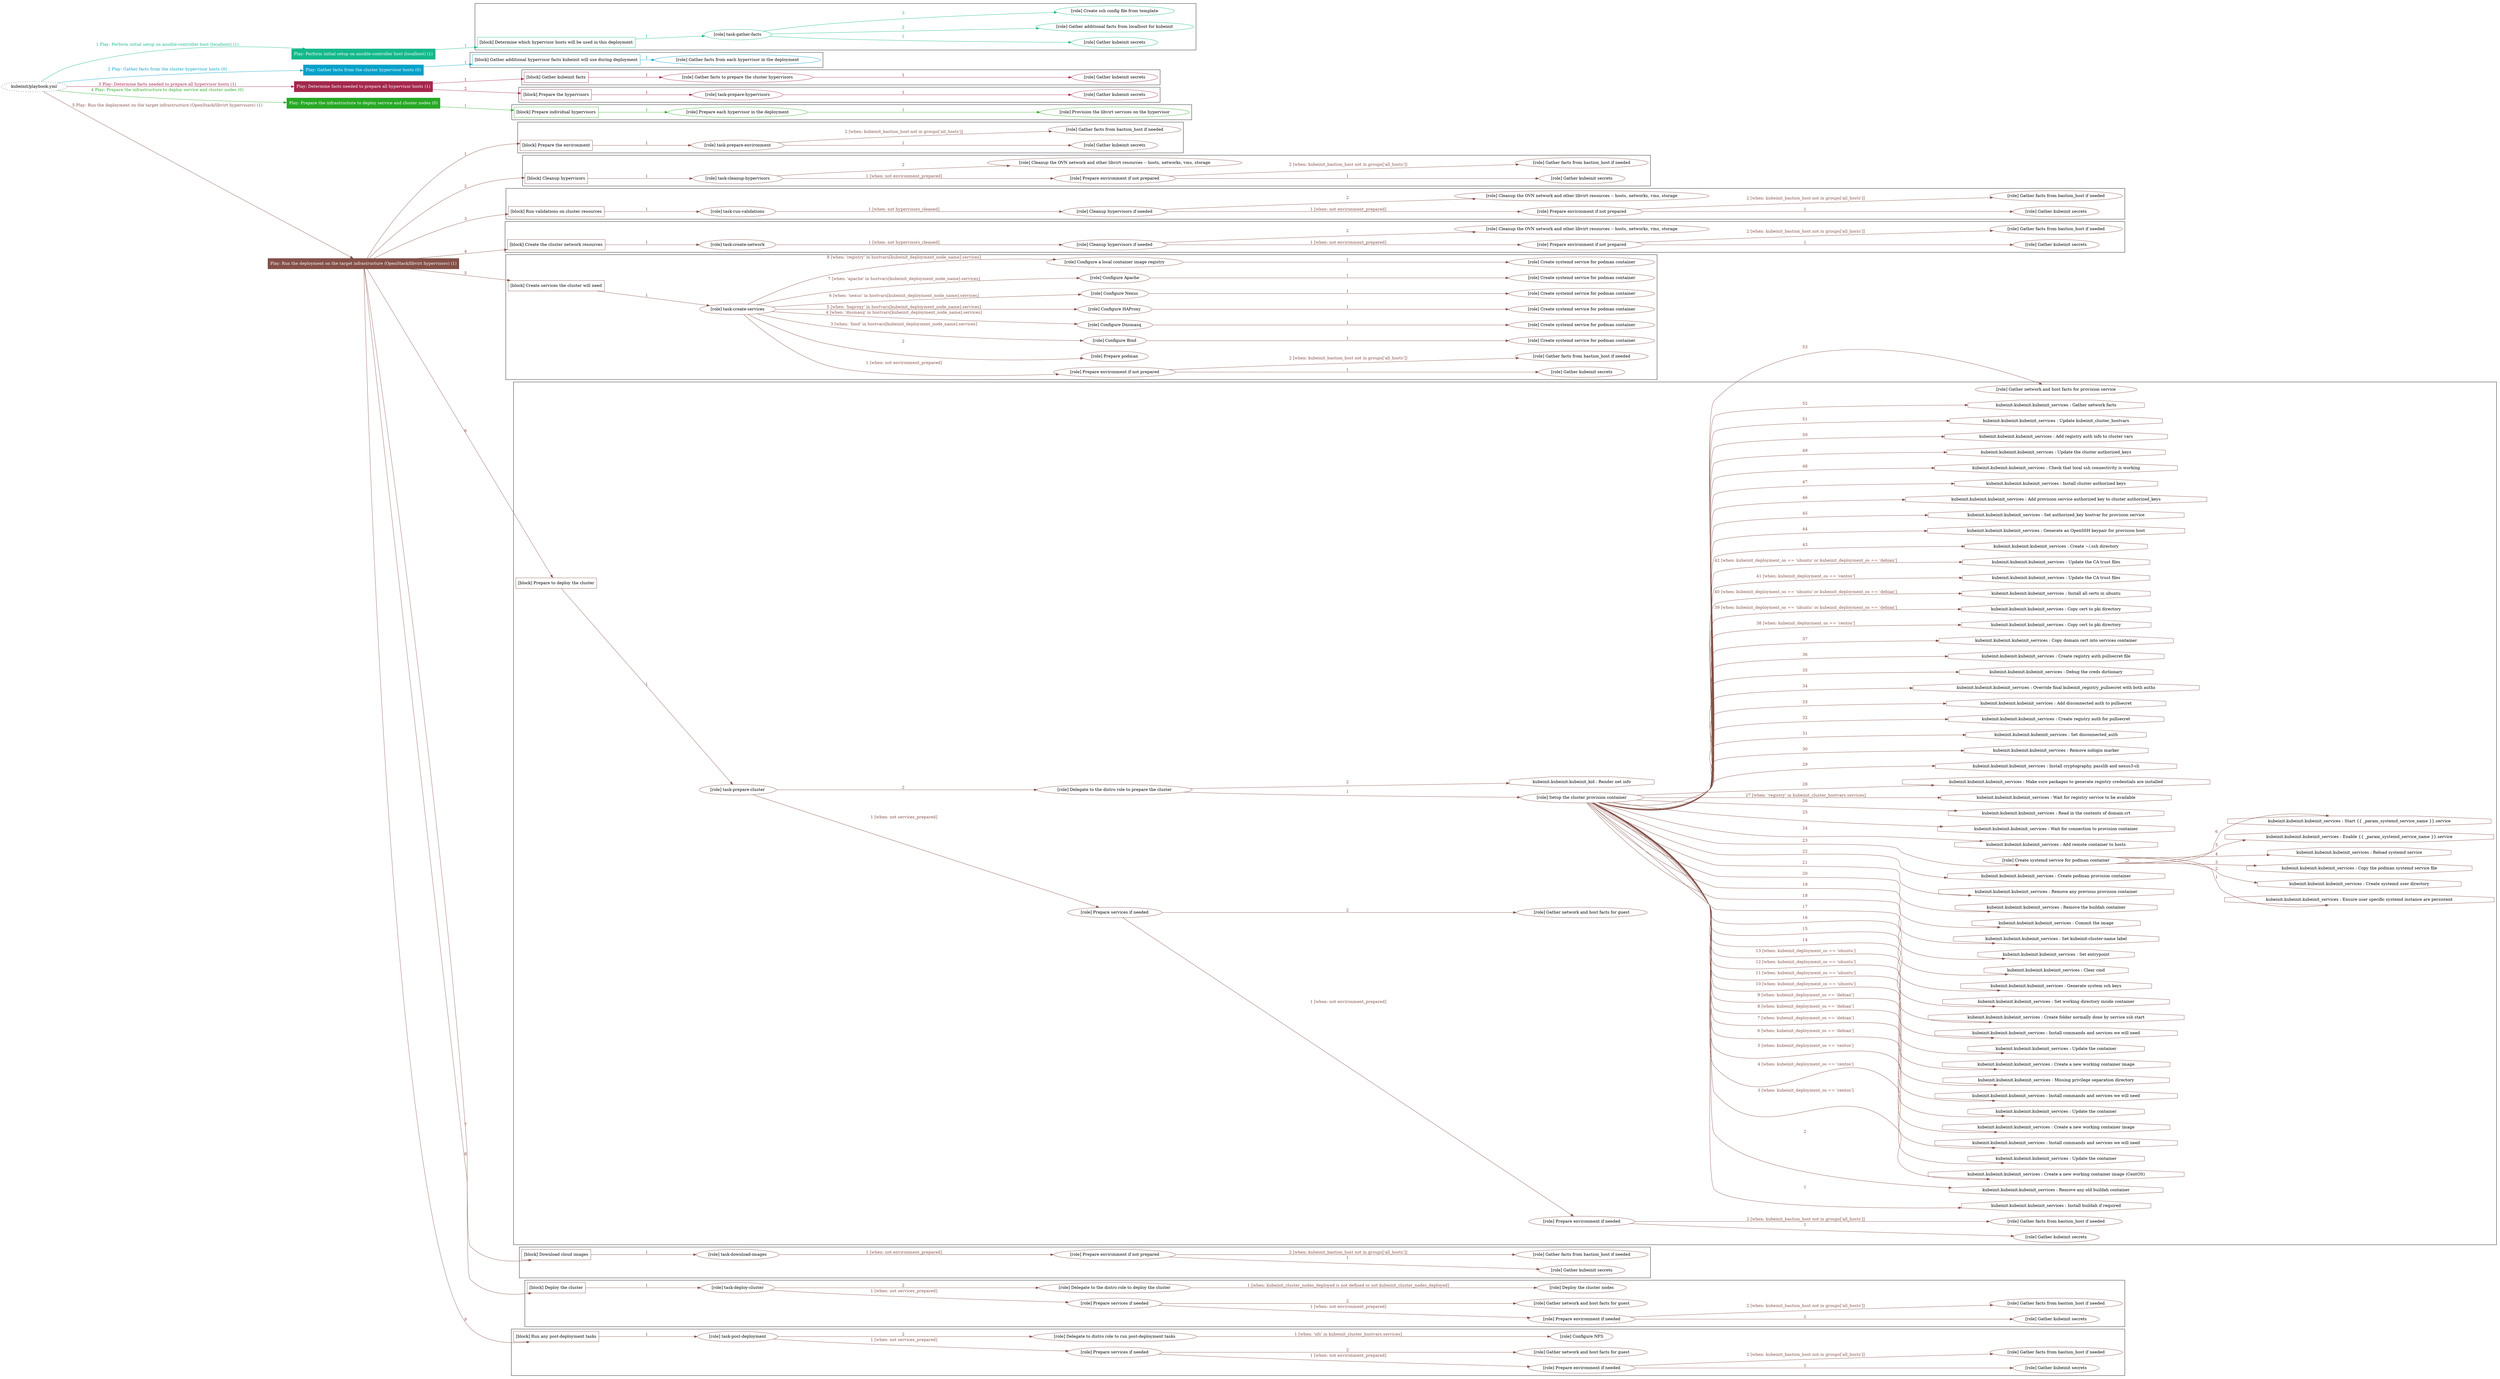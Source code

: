digraph {
	graph [concentrate=true ordering=in rankdir=LR ratio=fill]
	edge [esep=5 sep=10]
	"kubeinit/playbook.yml" [URL="/home/runner/work/kubeinit/kubeinit/kubeinit/playbook.yml" id=playbook_1ad2c4dd style=dotted]
	"kubeinit/playbook.yml" -> play_4e7279c5 [label="1 Play: Perform initial setup on ansible-controller host (localhost) (1)" color="#14b88a" fontcolor="#14b88a" id=edge_play_4e7279c5 labeltooltip="1 Play: Perform initial setup on ansible-controller host (localhost) (1)" tooltip="1 Play: Perform initial setup on ansible-controller host (localhost) (1)"]
	subgraph "Play: Perform initial setup on ansible-controller host (localhost) (1)" {
		play_4e7279c5 [label="Play: Perform initial setup on ansible-controller host (localhost) (1)" URL="/home/runner/work/kubeinit/kubeinit/kubeinit/playbook.yml" color="#14b88a" fontcolor="#ffffff" id=play_4e7279c5 shape=box style=filled tooltip=localhost]
		play_4e7279c5 -> block_607facab [label=1 color="#14b88a" fontcolor="#14b88a" id=edge_block_607facab labeltooltip=1 tooltip=1]
		subgraph cluster_block_607facab {
			block_607facab [label="[block] Determine which hypervisor hosts will be used in this deployment" URL="/home/runner/work/kubeinit/kubeinit/kubeinit/playbook.yml" color="#14b88a" id=block_607facab labeltooltip="Determine which hypervisor hosts will be used in this deployment" shape=box tooltip="Determine which hypervisor hosts will be used in this deployment"]
			block_607facab -> role_b415d744 [label="1 " color="#14b88a" fontcolor="#14b88a" id=edge_role_b415d744 labeltooltip="1 " tooltip="1 "]
			subgraph "task-gather-facts" {
				role_b415d744 [label="[role] task-gather-facts" URL="/home/runner/work/kubeinit/kubeinit/kubeinit/playbook.yml" color="#14b88a" id=role_b415d744 tooltip="task-gather-facts"]
				role_b415d744 -> role_b5b31388 [label="1 " color="#14b88a" fontcolor="#14b88a" id=edge_role_b5b31388 labeltooltip="1 " tooltip="1 "]
				subgraph "Gather kubeinit secrets" {
					role_b5b31388 [label="[role] Gather kubeinit secrets" URL="/home/runner/.ansible/collections/ansible_collections/kubeinit/kubeinit/roles/kubeinit_prepare/tasks/build_hypervisors_group.yml" color="#14b88a" id=role_b5b31388 tooltip="Gather kubeinit secrets"]
				}
				role_b415d744 -> role_aed65f4c [label="2 " color="#14b88a" fontcolor="#14b88a" id=edge_role_aed65f4c labeltooltip="2 " tooltip="2 "]
				subgraph "Gather additional facts from localhost for kubeinit" {
					role_aed65f4c [label="[role] Gather additional facts from localhost for kubeinit" URL="/home/runner/.ansible/collections/ansible_collections/kubeinit/kubeinit/roles/kubeinit_prepare/tasks/build_hypervisors_group.yml" color="#14b88a" id=role_aed65f4c tooltip="Gather additional facts from localhost for kubeinit"]
				}
				role_b415d744 -> role_ce850691 [label="3 " color="#14b88a" fontcolor="#14b88a" id=edge_role_ce850691 labeltooltip="3 " tooltip="3 "]
				subgraph "Create ssh config file from template" {
					role_ce850691 [label="[role] Create ssh config file from template" URL="/home/runner/.ansible/collections/ansible_collections/kubeinit/kubeinit/roles/kubeinit_prepare/tasks/build_hypervisors_group.yml" color="#14b88a" id=role_ce850691 tooltip="Create ssh config file from template"]
				}
			}
		}
	}
	"kubeinit/playbook.yml" -> play_2a6a9ee8 [label="2 Play: Gather facts from the cluster hypervisor hosts (0)" color="#03a1c9" fontcolor="#03a1c9" id=edge_play_2a6a9ee8 labeltooltip="2 Play: Gather facts from the cluster hypervisor hosts (0)" tooltip="2 Play: Gather facts from the cluster hypervisor hosts (0)"]
	subgraph "Play: Gather facts from the cluster hypervisor hosts (0)" {
		play_2a6a9ee8 [label="Play: Gather facts from the cluster hypervisor hosts (0)" URL="/home/runner/work/kubeinit/kubeinit/kubeinit/playbook.yml" color="#03a1c9" fontcolor="#ffffff" id=play_2a6a9ee8 shape=box style=filled tooltip="Play: Gather facts from the cluster hypervisor hosts (0)"]
		play_2a6a9ee8 -> block_36c36a49 [label=1 color="#03a1c9" fontcolor="#03a1c9" id=edge_block_36c36a49 labeltooltip=1 tooltip=1]
		subgraph cluster_block_36c36a49 {
			block_36c36a49 [label="[block] Gather additional hypervisor facts kubeinit will use during deployment" URL="/home/runner/work/kubeinit/kubeinit/kubeinit/playbook.yml" color="#03a1c9" id=block_36c36a49 labeltooltip="Gather additional hypervisor facts kubeinit will use during deployment" shape=box tooltip="Gather additional hypervisor facts kubeinit will use during deployment"]
			block_36c36a49 -> role_a55e3293 [label="1 " color="#03a1c9" fontcolor="#03a1c9" id=edge_role_a55e3293 labeltooltip="1 " tooltip="1 "]
			subgraph "Gather facts from each hypervisor in the deployment" {
				role_a55e3293 [label="[role] Gather facts from each hypervisor in the deployment" URL="/home/runner/work/kubeinit/kubeinit/kubeinit/playbook.yml" color="#03a1c9" id=role_a55e3293 tooltip="Gather facts from each hypervisor in the deployment"]
			}
		}
	}
	"kubeinit/playbook.yml" -> play_bb74b20a [label="3 Play: Determine facts needed to prepare all hypervisor hosts (1)" color="#a4284c" fontcolor="#a4284c" id=edge_play_bb74b20a labeltooltip="3 Play: Determine facts needed to prepare all hypervisor hosts (1)" tooltip="3 Play: Determine facts needed to prepare all hypervisor hosts (1)"]
	subgraph "Play: Determine facts needed to prepare all hypervisor hosts (1)" {
		play_bb74b20a [label="Play: Determine facts needed to prepare all hypervisor hosts (1)" URL="/home/runner/work/kubeinit/kubeinit/kubeinit/playbook.yml" color="#a4284c" fontcolor="#ffffff" id=play_bb74b20a shape=box style=filled tooltip=localhost]
		play_bb74b20a -> block_e951ed78 [label=1 color="#a4284c" fontcolor="#a4284c" id=edge_block_e951ed78 labeltooltip=1 tooltip=1]
		subgraph cluster_block_e951ed78 {
			block_e951ed78 [label="[block] Gather kubeinit facts" URL="/home/runner/work/kubeinit/kubeinit/kubeinit/playbook.yml" color="#a4284c" id=block_e951ed78 labeltooltip="Gather kubeinit facts" shape=box tooltip="Gather kubeinit facts"]
			block_e951ed78 -> role_cd7a3923 [label="1 " color="#a4284c" fontcolor="#a4284c" id=edge_role_cd7a3923 labeltooltip="1 " tooltip="1 "]
			subgraph "Gather facts to prepare the cluster hypervisors" {
				role_cd7a3923 [label="[role] Gather facts to prepare the cluster hypervisors" URL="/home/runner/work/kubeinit/kubeinit/kubeinit/playbook.yml" color="#a4284c" id=role_cd7a3923 tooltip="Gather facts to prepare the cluster hypervisors"]
				role_cd7a3923 -> role_28a29aca [label="1 " color="#a4284c" fontcolor="#a4284c" id=edge_role_28a29aca labeltooltip="1 " tooltip="1 "]
				subgraph "Gather kubeinit secrets" {
					role_28a29aca [label="[role] Gather kubeinit secrets" URL="/home/runner/.ansible/collections/ansible_collections/kubeinit/kubeinit/roles/kubeinit_prepare/tasks/gather_kubeinit_facts.yml" color="#a4284c" id=role_28a29aca tooltip="Gather kubeinit secrets"]
				}
			}
		}
		play_bb74b20a -> block_19c9a316 [label=2 color="#a4284c" fontcolor="#a4284c" id=edge_block_19c9a316 labeltooltip=2 tooltip=2]
		subgraph cluster_block_19c9a316 {
			block_19c9a316 [label="[block] Prepare the hypervisors" URL="/home/runner/work/kubeinit/kubeinit/kubeinit/playbook.yml" color="#a4284c" id=block_19c9a316 labeltooltip="Prepare the hypervisors" shape=box tooltip="Prepare the hypervisors"]
			block_19c9a316 -> role_45074609 [label="1 " color="#a4284c" fontcolor="#a4284c" id=edge_role_45074609 labeltooltip="1 " tooltip="1 "]
			subgraph "task-prepare-hypervisors" {
				role_45074609 [label="[role] task-prepare-hypervisors" URL="/home/runner/work/kubeinit/kubeinit/kubeinit/playbook.yml" color="#a4284c" id=role_45074609 tooltip="task-prepare-hypervisors"]
				role_45074609 -> role_e6e3119a [label="1 " color="#a4284c" fontcolor="#a4284c" id=edge_role_e6e3119a labeltooltip="1 " tooltip="1 "]
				subgraph "Gather kubeinit secrets" {
					role_e6e3119a [label="[role] Gather kubeinit secrets" URL="/home/runner/.ansible/collections/ansible_collections/kubeinit/kubeinit/roles/kubeinit_prepare/tasks/gather_kubeinit_facts.yml" color="#a4284c" id=role_e6e3119a tooltip="Gather kubeinit secrets"]
				}
			}
		}
	}
	"kubeinit/playbook.yml" -> play_cda1bb58 [label="4 Play: Prepare the infrastructure to deploy service and cluster nodes (0)" color="#27a824" fontcolor="#27a824" id=edge_play_cda1bb58 labeltooltip="4 Play: Prepare the infrastructure to deploy service and cluster nodes (0)" tooltip="4 Play: Prepare the infrastructure to deploy service and cluster nodes (0)"]
	subgraph "Play: Prepare the infrastructure to deploy service and cluster nodes (0)" {
		play_cda1bb58 [label="Play: Prepare the infrastructure to deploy service and cluster nodes (0)" URL="/home/runner/work/kubeinit/kubeinit/kubeinit/playbook.yml" color="#27a824" fontcolor="#ffffff" id=play_cda1bb58 shape=box style=filled tooltip="Play: Prepare the infrastructure to deploy service and cluster nodes (0)"]
		play_cda1bb58 -> block_69a6adc7 [label=1 color="#27a824" fontcolor="#27a824" id=edge_block_69a6adc7 labeltooltip=1 tooltip=1]
		subgraph cluster_block_69a6adc7 {
			block_69a6adc7 [label="[block] Prepare individual hypervisors" URL="/home/runner/work/kubeinit/kubeinit/kubeinit/playbook.yml" color="#27a824" id=block_69a6adc7 labeltooltip="Prepare individual hypervisors" shape=box tooltip="Prepare individual hypervisors"]
			block_69a6adc7 -> role_8684bec2 [label="1 " color="#27a824" fontcolor="#27a824" id=edge_role_8684bec2 labeltooltip="1 " tooltip="1 "]
			subgraph "Prepare each hypervisor in the deployment" {
				role_8684bec2 [label="[role] Prepare each hypervisor in the deployment" URL="/home/runner/work/kubeinit/kubeinit/kubeinit/playbook.yml" color="#27a824" id=role_8684bec2 tooltip="Prepare each hypervisor in the deployment"]
				role_8684bec2 -> role_df951956 [label="1 " color="#27a824" fontcolor="#27a824" id=edge_role_df951956 labeltooltip="1 " tooltip="1 "]
				subgraph "Provision the libvirt services on the hypervisor" {
					role_df951956 [label="[role] Provision the libvirt services on the hypervisor" URL="/home/runner/.ansible/collections/ansible_collections/kubeinit/kubeinit/roles/kubeinit_prepare/tasks/prepare_hypervisor.yml" color="#27a824" id=role_df951956 tooltip="Provision the libvirt services on the hypervisor"]
				}
			}
		}
	}
	"kubeinit/playbook.yml" -> play_9847572d [label="5 Play: Run the deployment on the target infrastructure (OpenStack/libvirt hypervisors) (1)" color="#845048" fontcolor="#845048" id=edge_play_9847572d labeltooltip="5 Play: Run the deployment on the target infrastructure (OpenStack/libvirt hypervisors) (1)" tooltip="5 Play: Run the deployment on the target infrastructure (OpenStack/libvirt hypervisors) (1)"]
	subgraph "Play: Run the deployment on the target infrastructure (OpenStack/libvirt hypervisors) (1)" {
		play_9847572d [label="Play: Run the deployment on the target infrastructure (OpenStack/libvirt hypervisors) (1)" URL="/home/runner/work/kubeinit/kubeinit/kubeinit/playbook.yml" color="#845048" fontcolor="#ffffff" id=play_9847572d shape=box style=filled tooltip=localhost]
		play_9847572d -> block_1f4a16c3 [label=1 color="#845048" fontcolor="#845048" id=edge_block_1f4a16c3 labeltooltip=1 tooltip=1]
		subgraph cluster_block_1f4a16c3 {
			block_1f4a16c3 [label="[block] Prepare the environment" URL="/home/runner/work/kubeinit/kubeinit/kubeinit/playbook.yml" color="#845048" id=block_1f4a16c3 labeltooltip="Prepare the environment" shape=box tooltip="Prepare the environment"]
			block_1f4a16c3 -> role_383f940d [label="1 " color="#845048" fontcolor="#845048" id=edge_role_383f940d labeltooltip="1 " tooltip="1 "]
			subgraph "task-prepare-environment" {
				role_383f940d [label="[role] task-prepare-environment" URL="/home/runner/work/kubeinit/kubeinit/kubeinit/playbook.yml" color="#845048" id=role_383f940d tooltip="task-prepare-environment"]
				role_383f940d -> role_e73d52c1 [label="1 " color="#845048" fontcolor="#845048" id=edge_role_e73d52c1 labeltooltip="1 " tooltip="1 "]
				subgraph "Gather kubeinit secrets" {
					role_e73d52c1 [label="[role] Gather kubeinit secrets" URL="/home/runner/.ansible/collections/ansible_collections/kubeinit/kubeinit/roles/kubeinit_prepare/tasks/gather_kubeinit_facts.yml" color="#845048" id=role_e73d52c1 tooltip="Gather kubeinit secrets"]
				}
				role_383f940d -> role_29832474 [label="2 [when: kubeinit_bastion_host not in groups['all_hosts']]" color="#845048" fontcolor="#845048" id=edge_role_29832474 labeltooltip="2 [when: kubeinit_bastion_host not in groups['all_hosts']]" tooltip="2 [when: kubeinit_bastion_host not in groups['all_hosts']]"]
				subgraph "Gather facts from bastion_host if needed" {
					role_29832474 [label="[role] Gather facts from bastion_host if needed" URL="/home/runner/.ansible/collections/ansible_collections/kubeinit/kubeinit/roles/kubeinit_prepare/tasks/main.yml" color="#845048" id=role_29832474 tooltip="Gather facts from bastion_host if needed"]
				}
			}
		}
		play_9847572d -> block_73db4b05 [label=2 color="#845048" fontcolor="#845048" id=edge_block_73db4b05 labeltooltip=2 tooltip=2]
		subgraph cluster_block_73db4b05 {
			block_73db4b05 [label="[block] Cleanup hypervisors" URL="/home/runner/work/kubeinit/kubeinit/kubeinit/playbook.yml" color="#845048" id=block_73db4b05 labeltooltip="Cleanup hypervisors" shape=box tooltip="Cleanup hypervisors"]
			block_73db4b05 -> role_f6aada35 [label="1 " color="#845048" fontcolor="#845048" id=edge_role_f6aada35 labeltooltip="1 " tooltip="1 "]
			subgraph "task-cleanup-hypervisors" {
				role_f6aada35 [label="[role] task-cleanup-hypervisors" URL="/home/runner/work/kubeinit/kubeinit/kubeinit/playbook.yml" color="#845048" id=role_f6aada35 tooltip="task-cleanup-hypervisors"]
				role_f6aada35 -> role_b108c3a6 [label="1 [when: not environment_prepared]" color="#845048" fontcolor="#845048" id=edge_role_b108c3a6 labeltooltip="1 [when: not environment_prepared]" tooltip="1 [when: not environment_prepared]"]
				subgraph "Prepare environment if not prepared" {
					role_b108c3a6 [label="[role] Prepare environment if not prepared" URL="/home/runner/.ansible/collections/ansible_collections/kubeinit/kubeinit/roles/kubeinit_libvirt/tasks/cleanup_hypervisors.yml" color="#845048" id=role_b108c3a6 tooltip="Prepare environment if not prepared"]
					role_b108c3a6 -> role_909625c6 [label="1 " color="#845048" fontcolor="#845048" id=edge_role_909625c6 labeltooltip="1 " tooltip="1 "]
					subgraph "Gather kubeinit secrets" {
						role_909625c6 [label="[role] Gather kubeinit secrets" URL="/home/runner/.ansible/collections/ansible_collections/kubeinit/kubeinit/roles/kubeinit_prepare/tasks/gather_kubeinit_facts.yml" color="#845048" id=role_909625c6 tooltip="Gather kubeinit secrets"]
					}
					role_b108c3a6 -> role_1441f19a [label="2 [when: kubeinit_bastion_host not in groups['all_hosts']]" color="#845048" fontcolor="#845048" id=edge_role_1441f19a labeltooltip="2 [when: kubeinit_bastion_host not in groups['all_hosts']]" tooltip="2 [when: kubeinit_bastion_host not in groups['all_hosts']]"]
					subgraph "Gather facts from bastion_host if needed" {
						role_1441f19a [label="[role] Gather facts from bastion_host if needed" URL="/home/runner/.ansible/collections/ansible_collections/kubeinit/kubeinit/roles/kubeinit_prepare/tasks/main.yml" color="#845048" id=role_1441f19a tooltip="Gather facts from bastion_host if needed"]
					}
				}
				role_f6aada35 -> role_8efbe55a [label="2 " color="#845048" fontcolor="#845048" id=edge_role_8efbe55a labeltooltip="2 " tooltip="2 "]
				subgraph "Cleanup the OVN network and other libvirt resources -- hosts, networks, vms, storage" {
					role_8efbe55a [label="[role] Cleanup the OVN network and other libvirt resources -- hosts, networks, vms, storage" URL="/home/runner/.ansible/collections/ansible_collections/kubeinit/kubeinit/roles/kubeinit_libvirt/tasks/cleanup_hypervisors.yml" color="#845048" id=role_8efbe55a tooltip="Cleanup the OVN network and other libvirt resources -- hosts, networks, vms, storage"]
				}
			}
		}
		play_9847572d -> block_63ff3895 [label=3 color="#845048" fontcolor="#845048" id=edge_block_63ff3895 labeltooltip=3 tooltip=3]
		subgraph cluster_block_63ff3895 {
			block_63ff3895 [label="[block] Run validations on cluster resources" URL="/home/runner/work/kubeinit/kubeinit/kubeinit/playbook.yml" color="#845048" id=block_63ff3895 labeltooltip="Run validations on cluster resources" shape=box tooltip="Run validations on cluster resources"]
			block_63ff3895 -> role_5e340ce5 [label="1 " color="#845048" fontcolor="#845048" id=edge_role_5e340ce5 labeltooltip="1 " tooltip="1 "]
			subgraph "task-run-validations" {
				role_5e340ce5 [label="[role] task-run-validations" URL="/home/runner/work/kubeinit/kubeinit/kubeinit/playbook.yml" color="#845048" id=role_5e340ce5 tooltip="task-run-validations"]
				role_5e340ce5 -> role_ecd21f92 [label="1 [when: not hypervisors_cleaned]" color="#845048" fontcolor="#845048" id=edge_role_ecd21f92 labeltooltip="1 [when: not hypervisors_cleaned]" tooltip="1 [when: not hypervisors_cleaned]"]
				subgraph "Cleanup hypervisors if needed" {
					role_ecd21f92 [label="[role] Cleanup hypervisors if needed" URL="/home/runner/.ansible/collections/ansible_collections/kubeinit/kubeinit/roles/kubeinit_validations/tasks/main.yml" color="#845048" id=role_ecd21f92 tooltip="Cleanup hypervisors if needed"]
					role_ecd21f92 -> role_548242ba [label="1 [when: not environment_prepared]" color="#845048" fontcolor="#845048" id=edge_role_548242ba labeltooltip="1 [when: not environment_prepared]" tooltip="1 [when: not environment_prepared]"]
					subgraph "Prepare environment if not prepared" {
						role_548242ba [label="[role] Prepare environment if not prepared" URL="/home/runner/.ansible/collections/ansible_collections/kubeinit/kubeinit/roles/kubeinit_libvirt/tasks/cleanup_hypervisors.yml" color="#845048" id=role_548242ba tooltip="Prepare environment if not prepared"]
						role_548242ba -> role_80d7ce93 [label="1 " color="#845048" fontcolor="#845048" id=edge_role_80d7ce93 labeltooltip="1 " tooltip="1 "]
						subgraph "Gather kubeinit secrets" {
							role_80d7ce93 [label="[role] Gather kubeinit secrets" URL="/home/runner/.ansible/collections/ansible_collections/kubeinit/kubeinit/roles/kubeinit_prepare/tasks/gather_kubeinit_facts.yml" color="#845048" id=role_80d7ce93 tooltip="Gather kubeinit secrets"]
						}
						role_548242ba -> role_f893761b [label="2 [when: kubeinit_bastion_host not in groups['all_hosts']]" color="#845048" fontcolor="#845048" id=edge_role_f893761b labeltooltip="2 [when: kubeinit_bastion_host not in groups['all_hosts']]" tooltip="2 [when: kubeinit_bastion_host not in groups['all_hosts']]"]
						subgraph "Gather facts from bastion_host if needed" {
							role_f893761b [label="[role] Gather facts from bastion_host if needed" URL="/home/runner/.ansible/collections/ansible_collections/kubeinit/kubeinit/roles/kubeinit_prepare/tasks/main.yml" color="#845048" id=role_f893761b tooltip="Gather facts from bastion_host if needed"]
						}
					}
					role_ecd21f92 -> role_d410127a [label="2 " color="#845048" fontcolor="#845048" id=edge_role_d410127a labeltooltip="2 " tooltip="2 "]
					subgraph "Cleanup the OVN network and other libvirt resources -- hosts, networks, vms, storage" {
						role_d410127a [label="[role] Cleanup the OVN network and other libvirt resources -- hosts, networks, vms, storage" URL="/home/runner/.ansible/collections/ansible_collections/kubeinit/kubeinit/roles/kubeinit_libvirt/tasks/cleanup_hypervisors.yml" color="#845048" id=role_d410127a tooltip="Cleanup the OVN network and other libvirt resources -- hosts, networks, vms, storage"]
					}
				}
			}
		}
		play_9847572d -> block_e149a81f [label=4 color="#845048" fontcolor="#845048" id=edge_block_e149a81f labeltooltip=4 tooltip=4]
		subgraph cluster_block_e149a81f {
			block_e149a81f [label="[block] Create the cluster network resources" URL="/home/runner/work/kubeinit/kubeinit/kubeinit/playbook.yml" color="#845048" id=block_e149a81f labeltooltip="Create the cluster network resources" shape=box tooltip="Create the cluster network resources"]
			block_e149a81f -> role_fcc5545f [label="1 " color="#845048" fontcolor="#845048" id=edge_role_fcc5545f labeltooltip="1 " tooltip="1 "]
			subgraph "task-create-network" {
				role_fcc5545f [label="[role] task-create-network" URL="/home/runner/work/kubeinit/kubeinit/kubeinit/playbook.yml" color="#845048" id=role_fcc5545f tooltip="task-create-network"]
				role_fcc5545f -> role_98bf7408 [label="1 [when: not hypervisors_cleaned]" color="#845048" fontcolor="#845048" id=edge_role_98bf7408 labeltooltip="1 [when: not hypervisors_cleaned]" tooltip="1 [when: not hypervisors_cleaned]"]
				subgraph "Cleanup hypervisors if needed" {
					role_98bf7408 [label="[role] Cleanup hypervisors if needed" URL="/home/runner/.ansible/collections/ansible_collections/kubeinit/kubeinit/roles/kubeinit_libvirt/tasks/create_network.yml" color="#845048" id=role_98bf7408 tooltip="Cleanup hypervisors if needed"]
					role_98bf7408 -> role_860238d6 [label="1 [when: not environment_prepared]" color="#845048" fontcolor="#845048" id=edge_role_860238d6 labeltooltip="1 [when: not environment_prepared]" tooltip="1 [when: not environment_prepared]"]
					subgraph "Prepare environment if not prepared" {
						role_860238d6 [label="[role] Prepare environment if not prepared" URL="/home/runner/.ansible/collections/ansible_collections/kubeinit/kubeinit/roles/kubeinit_libvirt/tasks/cleanup_hypervisors.yml" color="#845048" id=role_860238d6 tooltip="Prepare environment if not prepared"]
						role_860238d6 -> role_6c932e54 [label="1 " color="#845048" fontcolor="#845048" id=edge_role_6c932e54 labeltooltip="1 " tooltip="1 "]
						subgraph "Gather kubeinit secrets" {
							role_6c932e54 [label="[role] Gather kubeinit secrets" URL="/home/runner/.ansible/collections/ansible_collections/kubeinit/kubeinit/roles/kubeinit_prepare/tasks/gather_kubeinit_facts.yml" color="#845048" id=role_6c932e54 tooltip="Gather kubeinit secrets"]
						}
						role_860238d6 -> role_89b46a5b [label="2 [when: kubeinit_bastion_host not in groups['all_hosts']]" color="#845048" fontcolor="#845048" id=edge_role_89b46a5b labeltooltip="2 [when: kubeinit_bastion_host not in groups['all_hosts']]" tooltip="2 [when: kubeinit_bastion_host not in groups['all_hosts']]"]
						subgraph "Gather facts from bastion_host if needed" {
							role_89b46a5b [label="[role] Gather facts from bastion_host if needed" URL="/home/runner/.ansible/collections/ansible_collections/kubeinit/kubeinit/roles/kubeinit_prepare/tasks/main.yml" color="#845048" id=role_89b46a5b tooltip="Gather facts from bastion_host if needed"]
						}
					}
					role_98bf7408 -> role_b0f02b46 [label="2 " color="#845048" fontcolor="#845048" id=edge_role_b0f02b46 labeltooltip="2 " tooltip="2 "]
					subgraph "Cleanup the OVN network and other libvirt resources -- hosts, networks, vms, storage" {
						role_b0f02b46 [label="[role] Cleanup the OVN network and other libvirt resources -- hosts, networks, vms, storage" URL="/home/runner/.ansible/collections/ansible_collections/kubeinit/kubeinit/roles/kubeinit_libvirt/tasks/cleanup_hypervisors.yml" color="#845048" id=role_b0f02b46 tooltip="Cleanup the OVN network and other libvirt resources -- hosts, networks, vms, storage"]
					}
				}
			}
		}
		play_9847572d -> block_4024f6a7 [label=5 color="#845048" fontcolor="#845048" id=edge_block_4024f6a7 labeltooltip=5 tooltip=5]
		subgraph cluster_block_4024f6a7 {
			block_4024f6a7 [label="[block] Create services the cluster will need" URL="/home/runner/work/kubeinit/kubeinit/kubeinit/playbook.yml" color="#845048" id=block_4024f6a7 labeltooltip="Create services the cluster will need" shape=box tooltip="Create services the cluster will need"]
			block_4024f6a7 -> role_5ec62f2d [label="1 " color="#845048" fontcolor="#845048" id=edge_role_5ec62f2d labeltooltip="1 " tooltip="1 "]
			subgraph "task-create-services" {
				role_5ec62f2d [label="[role] task-create-services" URL="/home/runner/work/kubeinit/kubeinit/kubeinit/playbook.yml" color="#845048" id=role_5ec62f2d tooltip="task-create-services"]
				role_5ec62f2d -> role_56b31de7 [label="1 [when: not environment_prepared]" color="#845048" fontcolor="#845048" id=edge_role_56b31de7 labeltooltip="1 [when: not environment_prepared]" tooltip="1 [when: not environment_prepared]"]
				subgraph "Prepare environment if not prepared" {
					role_56b31de7 [label="[role] Prepare environment if not prepared" URL="/home/runner/.ansible/collections/ansible_collections/kubeinit/kubeinit/roles/kubeinit_services/tasks/main.yml" color="#845048" id=role_56b31de7 tooltip="Prepare environment if not prepared"]
					role_56b31de7 -> role_4e1c19bf [label="1 " color="#845048" fontcolor="#845048" id=edge_role_4e1c19bf labeltooltip="1 " tooltip="1 "]
					subgraph "Gather kubeinit secrets" {
						role_4e1c19bf [label="[role] Gather kubeinit secrets" URL="/home/runner/.ansible/collections/ansible_collections/kubeinit/kubeinit/roles/kubeinit_prepare/tasks/gather_kubeinit_facts.yml" color="#845048" id=role_4e1c19bf tooltip="Gather kubeinit secrets"]
					}
					role_56b31de7 -> role_7144f4d4 [label="2 [when: kubeinit_bastion_host not in groups['all_hosts']]" color="#845048" fontcolor="#845048" id=edge_role_7144f4d4 labeltooltip="2 [when: kubeinit_bastion_host not in groups['all_hosts']]" tooltip="2 [when: kubeinit_bastion_host not in groups['all_hosts']]"]
					subgraph "Gather facts from bastion_host if needed" {
						role_7144f4d4 [label="[role] Gather facts from bastion_host if needed" URL="/home/runner/.ansible/collections/ansible_collections/kubeinit/kubeinit/roles/kubeinit_prepare/tasks/main.yml" color="#845048" id=role_7144f4d4 tooltip="Gather facts from bastion_host if needed"]
					}
				}
				role_5ec62f2d -> role_f2468b6a [label="2 " color="#845048" fontcolor="#845048" id=edge_role_f2468b6a labeltooltip="2 " tooltip="2 "]
				subgraph "Prepare podman" {
					role_f2468b6a [label="[role] Prepare podman" URL="/home/runner/.ansible/collections/ansible_collections/kubeinit/kubeinit/roles/kubeinit_services/tasks/00_create_service_pod.yml" color="#845048" id=role_f2468b6a tooltip="Prepare podman"]
				}
				role_5ec62f2d -> role_6a606bbf [label="3 [when: 'bind' in hostvars[kubeinit_deployment_node_name].services]" color="#845048" fontcolor="#845048" id=edge_role_6a606bbf labeltooltip="3 [when: 'bind' in hostvars[kubeinit_deployment_node_name].services]" tooltip="3 [when: 'bind' in hostvars[kubeinit_deployment_node_name].services]"]
				subgraph "Configure Bind" {
					role_6a606bbf [label="[role] Configure Bind" URL="/home/runner/.ansible/collections/ansible_collections/kubeinit/kubeinit/roles/kubeinit_services/tasks/start_services_containers.yml" color="#845048" id=role_6a606bbf tooltip="Configure Bind"]
					role_6a606bbf -> role_e11ace61 [label="1 " color="#845048" fontcolor="#845048" id=edge_role_e11ace61 labeltooltip="1 " tooltip="1 "]
					subgraph "Create systemd service for podman container" {
						role_e11ace61 [label="[role] Create systemd service for podman container" URL="/home/runner/.ansible/collections/ansible_collections/kubeinit/kubeinit/roles/kubeinit_bind/tasks/main.yml" color="#845048" id=role_e11ace61 tooltip="Create systemd service for podman container"]
					}
				}
				role_5ec62f2d -> role_61ddcad0 [label="4 [when: 'dnsmasq' in hostvars[kubeinit_deployment_node_name].services]" color="#845048" fontcolor="#845048" id=edge_role_61ddcad0 labeltooltip="4 [when: 'dnsmasq' in hostvars[kubeinit_deployment_node_name].services]" tooltip="4 [when: 'dnsmasq' in hostvars[kubeinit_deployment_node_name].services]"]
				subgraph "Configure Dnsmasq" {
					role_61ddcad0 [label="[role] Configure Dnsmasq" URL="/home/runner/.ansible/collections/ansible_collections/kubeinit/kubeinit/roles/kubeinit_services/tasks/start_services_containers.yml" color="#845048" id=role_61ddcad0 tooltip="Configure Dnsmasq"]
					role_61ddcad0 -> role_0191b04a [label="1 " color="#845048" fontcolor="#845048" id=edge_role_0191b04a labeltooltip="1 " tooltip="1 "]
					subgraph "Create systemd service for podman container" {
						role_0191b04a [label="[role] Create systemd service for podman container" URL="/home/runner/.ansible/collections/ansible_collections/kubeinit/kubeinit/roles/kubeinit_dnsmasq/tasks/main.yml" color="#845048" id=role_0191b04a tooltip="Create systemd service for podman container"]
					}
				}
				role_5ec62f2d -> role_bd1d1e68 [label="5 [when: 'haproxy' in hostvars[kubeinit_deployment_node_name].services]" color="#845048" fontcolor="#845048" id=edge_role_bd1d1e68 labeltooltip="5 [when: 'haproxy' in hostvars[kubeinit_deployment_node_name].services]" tooltip="5 [when: 'haproxy' in hostvars[kubeinit_deployment_node_name].services]"]
				subgraph "Configure HAProxy" {
					role_bd1d1e68 [label="[role] Configure HAProxy" URL="/home/runner/.ansible/collections/ansible_collections/kubeinit/kubeinit/roles/kubeinit_services/tasks/start_services_containers.yml" color="#845048" id=role_bd1d1e68 tooltip="Configure HAProxy"]
					role_bd1d1e68 -> role_9da32f36 [label="1 " color="#845048" fontcolor="#845048" id=edge_role_9da32f36 labeltooltip="1 " tooltip="1 "]
					subgraph "Create systemd service for podman container" {
						role_9da32f36 [label="[role] Create systemd service for podman container" URL="/home/runner/.ansible/collections/ansible_collections/kubeinit/kubeinit/roles/kubeinit_haproxy/tasks/main.yml" color="#845048" id=role_9da32f36 tooltip="Create systemd service for podman container"]
					}
				}
				role_5ec62f2d -> role_5c37d154 [label="6 [when: 'nexus' in hostvars[kubeinit_deployment_node_name].services]" color="#845048" fontcolor="#845048" id=edge_role_5c37d154 labeltooltip="6 [when: 'nexus' in hostvars[kubeinit_deployment_node_name].services]" tooltip="6 [when: 'nexus' in hostvars[kubeinit_deployment_node_name].services]"]
				subgraph "Configure Nexus" {
					role_5c37d154 [label="[role] Configure Nexus" URL="/home/runner/.ansible/collections/ansible_collections/kubeinit/kubeinit/roles/kubeinit_services/tasks/start_services_containers.yml" color="#845048" id=role_5c37d154 tooltip="Configure Nexus"]
					role_5c37d154 -> role_e5c219e3 [label="1 " color="#845048" fontcolor="#845048" id=edge_role_e5c219e3 labeltooltip="1 " tooltip="1 "]
					subgraph "Create systemd service for podman container" {
						role_e5c219e3 [label="[role] Create systemd service for podman container" URL="/home/runner/.ansible/collections/ansible_collections/kubeinit/kubeinit/roles/kubeinit_nexus/tasks/main.yml" color="#845048" id=role_e5c219e3 tooltip="Create systemd service for podman container"]
					}
				}
				role_5ec62f2d -> role_48c43a6e [label="7 [when: 'apache' in hostvars[kubeinit_deployment_node_name].services]" color="#845048" fontcolor="#845048" id=edge_role_48c43a6e labeltooltip="7 [when: 'apache' in hostvars[kubeinit_deployment_node_name].services]" tooltip="7 [when: 'apache' in hostvars[kubeinit_deployment_node_name].services]"]
				subgraph "Configure Apache" {
					role_48c43a6e [label="[role] Configure Apache" URL="/home/runner/.ansible/collections/ansible_collections/kubeinit/kubeinit/roles/kubeinit_services/tasks/start_services_containers.yml" color="#845048" id=role_48c43a6e tooltip="Configure Apache"]
					role_48c43a6e -> role_bc592c04 [label="1 " color="#845048" fontcolor="#845048" id=edge_role_bc592c04 labeltooltip="1 " tooltip="1 "]
					subgraph "Create systemd service for podman container" {
						role_bc592c04 [label="[role] Create systemd service for podman container" URL="/home/runner/.ansible/collections/ansible_collections/kubeinit/kubeinit/roles/kubeinit_apache/tasks/main.yml" color="#845048" id=role_bc592c04 tooltip="Create systemd service for podman container"]
					}
				}
				role_5ec62f2d -> role_d617148b [label="8 [when: 'registry' in hostvars[kubeinit_deployment_node_name].services]" color="#845048" fontcolor="#845048" id=edge_role_d617148b labeltooltip="8 [when: 'registry' in hostvars[kubeinit_deployment_node_name].services]" tooltip="8 [when: 'registry' in hostvars[kubeinit_deployment_node_name].services]"]
				subgraph "Configure a local container image registry" {
					role_d617148b [label="[role] Configure a local container image registry" URL="/home/runner/.ansible/collections/ansible_collections/kubeinit/kubeinit/roles/kubeinit_services/tasks/start_services_containers.yml" color="#845048" id=role_d617148b tooltip="Configure a local container image registry"]
					role_d617148b -> role_a8de25cf [label="1 " color="#845048" fontcolor="#845048" id=edge_role_a8de25cf labeltooltip="1 " tooltip="1 "]
					subgraph "Create systemd service for podman container" {
						role_a8de25cf [label="[role] Create systemd service for podman container" URL="/home/runner/.ansible/collections/ansible_collections/kubeinit/kubeinit/roles/kubeinit_registry/tasks/main.yml" color="#845048" id=role_a8de25cf tooltip="Create systemd service for podman container"]
					}
				}
			}
		}
		play_9847572d -> block_02e16de1 [label=6 color="#845048" fontcolor="#845048" id=edge_block_02e16de1 labeltooltip=6 tooltip=6]
		subgraph cluster_block_02e16de1 {
			block_02e16de1 [label="[block] Prepare to deploy the cluster" URL="/home/runner/work/kubeinit/kubeinit/kubeinit/playbook.yml" color="#845048" id=block_02e16de1 labeltooltip="Prepare to deploy the cluster" shape=box tooltip="Prepare to deploy the cluster"]
			block_02e16de1 -> role_7f8d177b [label="1 " color="#845048" fontcolor="#845048" id=edge_role_7f8d177b labeltooltip="1 " tooltip="1 "]
			subgraph "task-prepare-cluster" {
				role_7f8d177b [label="[role] task-prepare-cluster" URL="/home/runner/work/kubeinit/kubeinit/kubeinit/playbook.yml" color="#845048" id=role_7f8d177b tooltip="task-prepare-cluster"]
				role_7f8d177b -> role_4870d3f9 [label="1 [when: not services_prepared]" color="#845048" fontcolor="#845048" id=edge_role_4870d3f9 labeltooltip="1 [when: not services_prepared]" tooltip="1 [when: not services_prepared]"]
				subgraph "Prepare services if needed" {
					role_4870d3f9 [label="[role] Prepare services if needed" URL="/home/runner/.ansible/collections/ansible_collections/kubeinit/kubeinit/roles/kubeinit_prepare/tasks/prepare_cluster.yml" color="#845048" id=role_4870d3f9 tooltip="Prepare services if needed"]
					role_4870d3f9 -> role_aa018ed9 [label="1 [when: not environment_prepared]" color="#845048" fontcolor="#845048" id=edge_role_aa018ed9 labeltooltip="1 [when: not environment_prepared]" tooltip="1 [when: not environment_prepared]"]
					subgraph "Prepare environment if needed" {
						role_aa018ed9 [label="[role] Prepare environment if needed" URL="/home/runner/.ansible/collections/ansible_collections/kubeinit/kubeinit/roles/kubeinit_services/tasks/prepare_services.yml" color="#845048" id=role_aa018ed9 tooltip="Prepare environment if needed"]
						role_aa018ed9 -> role_62bb9682 [label="1 " color="#845048" fontcolor="#845048" id=edge_role_62bb9682 labeltooltip="1 " tooltip="1 "]
						subgraph "Gather kubeinit secrets" {
							role_62bb9682 [label="[role] Gather kubeinit secrets" URL="/home/runner/.ansible/collections/ansible_collections/kubeinit/kubeinit/roles/kubeinit_prepare/tasks/gather_kubeinit_facts.yml" color="#845048" id=role_62bb9682 tooltip="Gather kubeinit secrets"]
						}
						role_aa018ed9 -> role_83f79153 [label="2 [when: kubeinit_bastion_host not in groups['all_hosts']]" color="#845048" fontcolor="#845048" id=edge_role_83f79153 labeltooltip="2 [when: kubeinit_bastion_host not in groups['all_hosts']]" tooltip="2 [when: kubeinit_bastion_host not in groups['all_hosts']]"]
						subgraph "Gather facts from bastion_host if needed" {
							role_83f79153 [label="[role] Gather facts from bastion_host if needed" URL="/home/runner/.ansible/collections/ansible_collections/kubeinit/kubeinit/roles/kubeinit_prepare/tasks/main.yml" color="#845048" id=role_83f79153 tooltip="Gather facts from bastion_host if needed"]
						}
					}
					role_4870d3f9 -> role_3123fb02 [label="2 " color="#845048" fontcolor="#845048" id=edge_role_3123fb02 labeltooltip="2 " tooltip="2 "]
					subgraph "Gather network and host facts for guest" {
						role_3123fb02 [label="[role] Gather network and host facts for guest" URL="/home/runner/.ansible/collections/ansible_collections/kubeinit/kubeinit/roles/kubeinit_services/tasks/prepare_services.yml" color="#845048" id=role_3123fb02 tooltip="Gather network and host facts for guest"]
					}
				}
				role_7f8d177b -> role_ca2690dd [label="2 " color="#845048" fontcolor="#845048" id=edge_role_ca2690dd labeltooltip="2 " tooltip="2 "]
				subgraph "Delegate to the distro role to prepare the cluster" {
					role_ca2690dd [label="[role] Delegate to the distro role to prepare the cluster" URL="/home/runner/.ansible/collections/ansible_collections/kubeinit/kubeinit/roles/kubeinit_prepare/tasks/prepare_cluster.yml" color="#845048" id=role_ca2690dd tooltip="Delegate to the distro role to prepare the cluster"]
					role_ca2690dd -> role_afb6756e [label="1 " color="#845048" fontcolor="#845048" id=edge_role_afb6756e labeltooltip="1 " tooltip="1 "]
					subgraph "Setup the cluster provision container" {
						role_afb6756e [label="[role] Setup the cluster provision container" URL="/home/runner/.ansible/collections/ansible_collections/kubeinit/kubeinit/roles/kubeinit_kid/tasks/prepare_cluster.yml" color="#845048" id=role_afb6756e tooltip="Setup the cluster provision container"]
						task_3135727c [label="kubeinit.kubeinit.kubeinit_services : Install buildah if required" URL="/home/runner/.ansible/collections/ansible_collections/kubeinit/kubeinit/roles/kubeinit_services/tasks/create_provision_container.yml" color="#845048" id=task_3135727c shape=octagon tooltip="kubeinit.kubeinit.kubeinit_services : Install buildah if required"]
						role_afb6756e -> task_3135727c [label="1 " color="#845048" fontcolor="#845048" id=edge_task_3135727c labeltooltip="1 " tooltip="1 "]
						task_58c89ec0 [label="kubeinit.kubeinit.kubeinit_services : Remove any old buildah container" URL="/home/runner/.ansible/collections/ansible_collections/kubeinit/kubeinit/roles/kubeinit_services/tasks/create_provision_container.yml" color="#845048" id=task_58c89ec0 shape=octagon tooltip="kubeinit.kubeinit.kubeinit_services : Remove any old buildah container"]
						role_afb6756e -> task_58c89ec0 [label="2 " color="#845048" fontcolor="#845048" id=edge_task_58c89ec0 labeltooltip="2 " tooltip="2 "]
						task_595bb426 [label="kubeinit.kubeinit.kubeinit_services : Create a new working container image (CentOS)" URL="/home/runner/.ansible/collections/ansible_collections/kubeinit/kubeinit/roles/kubeinit_services/tasks/create_provision_container.yml" color="#845048" id=task_595bb426 shape=octagon tooltip="kubeinit.kubeinit.kubeinit_services : Create a new working container image (CentOS)"]
						role_afb6756e -> task_595bb426 [label="3 [when: kubeinit_deployment_os == 'centos']" color="#845048" fontcolor="#845048" id=edge_task_595bb426 labeltooltip="3 [when: kubeinit_deployment_os == 'centos']" tooltip="3 [when: kubeinit_deployment_os == 'centos']"]
						task_5a58afeb [label="kubeinit.kubeinit.kubeinit_services : Update the container" URL="/home/runner/.ansible/collections/ansible_collections/kubeinit/kubeinit/roles/kubeinit_services/tasks/create_provision_container.yml" color="#845048" id=task_5a58afeb shape=octagon tooltip="kubeinit.kubeinit.kubeinit_services : Update the container"]
						role_afb6756e -> task_5a58afeb [label="4 [when: kubeinit_deployment_os == 'centos']" color="#845048" fontcolor="#845048" id=edge_task_5a58afeb labeltooltip="4 [when: kubeinit_deployment_os == 'centos']" tooltip="4 [when: kubeinit_deployment_os == 'centos']"]
						task_a6f921fd [label="kubeinit.kubeinit.kubeinit_services : Install commands and services we will need" URL="/home/runner/.ansible/collections/ansible_collections/kubeinit/kubeinit/roles/kubeinit_services/tasks/create_provision_container.yml" color="#845048" id=task_a6f921fd shape=octagon tooltip="kubeinit.kubeinit.kubeinit_services : Install commands and services we will need"]
						role_afb6756e -> task_a6f921fd [label="5 [when: kubeinit_deployment_os == 'centos']" color="#845048" fontcolor="#845048" id=edge_task_a6f921fd labeltooltip="5 [when: kubeinit_deployment_os == 'centos']" tooltip="5 [when: kubeinit_deployment_os == 'centos']"]
						task_bbf99650 [label="kubeinit.kubeinit.kubeinit_services : Create a new working container image" URL="/home/runner/.ansible/collections/ansible_collections/kubeinit/kubeinit/roles/kubeinit_services/tasks/create_provision_container.yml" color="#845048" id=task_bbf99650 shape=octagon tooltip="kubeinit.kubeinit.kubeinit_services : Create a new working container image"]
						role_afb6756e -> task_bbf99650 [label="6 [when: kubeinit_deployment_os == 'debian']" color="#845048" fontcolor="#845048" id=edge_task_bbf99650 labeltooltip="6 [when: kubeinit_deployment_os == 'debian']" tooltip="6 [when: kubeinit_deployment_os == 'debian']"]
						task_f9f25567 [label="kubeinit.kubeinit.kubeinit_services : Update the container" URL="/home/runner/.ansible/collections/ansible_collections/kubeinit/kubeinit/roles/kubeinit_services/tasks/create_provision_container.yml" color="#845048" id=task_f9f25567 shape=octagon tooltip="kubeinit.kubeinit.kubeinit_services : Update the container"]
						role_afb6756e -> task_f9f25567 [label="7 [when: kubeinit_deployment_os == 'debian']" color="#845048" fontcolor="#845048" id=edge_task_f9f25567 labeltooltip="7 [when: kubeinit_deployment_os == 'debian']" tooltip="7 [when: kubeinit_deployment_os == 'debian']"]
						task_43eb63a1 [label="kubeinit.kubeinit.kubeinit_services : Install commands and services we will need" URL="/home/runner/.ansible/collections/ansible_collections/kubeinit/kubeinit/roles/kubeinit_services/tasks/create_provision_container.yml" color="#845048" id=task_43eb63a1 shape=octagon tooltip="kubeinit.kubeinit.kubeinit_services : Install commands and services we will need"]
						role_afb6756e -> task_43eb63a1 [label="8 [when: kubeinit_deployment_os == 'debian']" color="#845048" fontcolor="#845048" id=edge_task_43eb63a1 labeltooltip="8 [when: kubeinit_deployment_os == 'debian']" tooltip="8 [when: kubeinit_deployment_os == 'debian']"]
						task_2fd26e65 [label="kubeinit.kubeinit.kubeinit_services : Missing privilege separation directory" URL="/home/runner/.ansible/collections/ansible_collections/kubeinit/kubeinit/roles/kubeinit_services/tasks/create_provision_container.yml" color="#845048" id=task_2fd26e65 shape=octagon tooltip="kubeinit.kubeinit.kubeinit_services : Missing privilege separation directory"]
						role_afb6756e -> task_2fd26e65 [label="9 [when: kubeinit_deployment_os == 'debian']" color="#845048" fontcolor="#845048" id=edge_task_2fd26e65 labeltooltip="9 [when: kubeinit_deployment_os == 'debian']" tooltip="9 [when: kubeinit_deployment_os == 'debian']"]
						task_cebf3374 [label="kubeinit.kubeinit.kubeinit_services : Create a new working container image" URL="/home/runner/.ansible/collections/ansible_collections/kubeinit/kubeinit/roles/kubeinit_services/tasks/create_provision_container.yml" color="#845048" id=task_cebf3374 shape=octagon tooltip="kubeinit.kubeinit.kubeinit_services : Create a new working container image"]
						role_afb6756e -> task_cebf3374 [label="10 [when: kubeinit_deployment_os == 'ubuntu']" color="#845048" fontcolor="#845048" id=edge_task_cebf3374 labeltooltip="10 [when: kubeinit_deployment_os == 'ubuntu']" tooltip="10 [when: kubeinit_deployment_os == 'ubuntu']"]
						task_562ee08a [label="kubeinit.kubeinit.kubeinit_services : Update the container" URL="/home/runner/.ansible/collections/ansible_collections/kubeinit/kubeinit/roles/kubeinit_services/tasks/create_provision_container.yml" color="#845048" id=task_562ee08a shape=octagon tooltip="kubeinit.kubeinit.kubeinit_services : Update the container"]
						role_afb6756e -> task_562ee08a [label="11 [when: kubeinit_deployment_os == 'ubuntu']" color="#845048" fontcolor="#845048" id=edge_task_562ee08a labeltooltip="11 [when: kubeinit_deployment_os == 'ubuntu']" tooltip="11 [when: kubeinit_deployment_os == 'ubuntu']"]
						task_31b5b6cd [label="kubeinit.kubeinit.kubeinit_services : Install commands and services we will need" URL="/home/runner/.ansible/collections/ansible_collections/kubeinit/kubeinit/roles/kubeinit_services/tasks/create_provision_container.yml" color="#845048" id=task_31b5b6cd shape=octagon tooltip="kubeinit.kubeinit.kubeinit_services : Install commands and services we will need"]
						role_afb6756e -> task_31b5b6cd [label="12 [when: kubeinit_deployment_os == 'ubuntu']" color="#845048" fontcolor="#845048" id=edge_task_31b5b6cd labeltooltip="12 [when: kubeinit_deployment_os == 'ubuntu']" tooltip="12 [when: kubeinit_deployment_os == 'ubuntu']"]
						task_68e9d91c [label="kubeinit.kubeinit.kubeinit_services : Create folder normally done by service ssh start" URL="/home/runner/.ansible/collections/ansible_collections/kubeinit/kubeinit/roles/kubeinit_services/tasks/create_provision_container.yml" color="#845048" id=task_68e9d91c shape=octagon tooltip="kubeinit.kubeinit.kubeinit_services : Create folder normally done by service ssh start"]
						role_afb6756e -> task_68e9d91c [label="13 [when: kubeinit_deployment_os == 'ubuntu']" color="#845048" fontcolor="#845048" id=edge_task_68e9d91c labeltooltip="13 [when: kubeinit_deployment_os == 'ubuntu']" tooltip="13 [when: kubeinit_deployment_os == 'ubuntu']"]
						task_de8ed018 [label="kubeinit.kubeinit.kubeinit_services : Set working directory inside container" URL="/home/runner/.ansible/collections/ansible_collections/kubeinit/kubeinit/roles/kubeinit_services/tasks/create_provision_container.yml" color="#845048" id=task_de8ed018 shape=octagon tooltip="kubeinit.kubeinit.kubeinit_services : Set working directory inside container"]
						role_afb6756e -> task_de8ed018 [label="14 " color="#845048" fontcolor="#845048" id=edge_task_de8ed018 labeltooltip="14 " tooltip="14 "]
						task_50ca90c0 [label="kubeinit.kubeinit.kubeinit_services : Generate system ssh keys" URL="/home/runner/.ansible/collections/ansible_collections/kubeinit/kubeinit/roles/kubeinit_services/tasks/create_provision_container.yml" color="#845048" id=task_50ca90c0 shape=octagon tooltip="kubeinit.kubeinit.kubeinit_services : Generate system ssh keys"]
						role_afb6756e -> task_50ca90c0 [label="15 " color="#845048" fontcolor="#845048" id=edge_task_50ca90c0 labeltooltip="15 " tooltip="15 "]
						task_3fd55227 [label="kubeinit.kubeinit.kubeinit_services : Clear cmd" URL="/home/runner/.ansible/collections/ansible_collections/kubeinit/kubeinit/roles/kubeinit_services/tasks/create_provision_container.yml" color="#845048" id=task_3fd55227 shape=octagon tooltip="kubeinit.kubeinit.kubeinit_services : Clear cmd"]
						role_afb6756e -> task_3fd55227 [label="16 " color="#845048" fontcolor="#845048" id=edge_task_3fd55227 labeltooltip="16 " tooltip="16 "]
						task_109223e5 [label="kubeinit.kubeinit.kubeinit_services : Set entrypoint" URL="/home/runner/.ansible/collections/ansible_collections/kubeinit/kubeinit/roles/kubeinit_services/tasks/create_provision_container.yml" color="#845048" id=task_109223e5 shape=octagon tooltip="kubeinit.kubeinit.kubeinit_services : Set entrypoint"]
						role_afb6756e -> task_109223e5 [label="17 " color="#845048" fontcolor="#845048" id=edge_task_109223e5 labeltooltip="17 " tooltip="17 "]
						task_f4e9a547 [label="kubeinit.kubeinit.kubeinit_services : Set kubeinit-cluster-name label" URL="/home/runner/.ansible/collections/ansible_collections/kubeinit/kubeinit/roles/kubeinit_services/tasks/create_provision_container.yml" color="#845048" id=task_f4e9a547 shape=octagon tooltip="kubeinit.kubeinit.kubeinit_services : Set kubeinit-cluster-name label"]
						role_afb6756e -> task_f4e9a547 [label="18 " color="#845048" fontcolor="#845048" id=edge_task_f4e9a547 labeltooltip="18 " tooltip="18 "]
						task_fb8a4a0b [label="kubeinit.kubeinit.kubeinit_services : Commit the image" URL="/home/runner/.ansible/collections/ansible_collections/kubeinit/kubeinit/roles/kubeinit_services/tasks/create_provision_container.yml" color="#845048" id=task_fb8a4a0b shape=octagon tooltip="kubeinit.kubeinit.kubeinit_services : Commit the image"]
						role_afb6756e -> task_fb8a4a0b [label="19 " color="#845048" fontcolor="#845048" id=edge_task_fb8a4a0b labeltooltip="19 " tooltip="19 "]
						task_859215fc [label="kubeinit.kubeinit.kubeinit_services : Remove the buildah container" URL="/home/runner/.ansible/collections/ansible_collections/kubeinit/kubeinit/roles/kubeinit_services/tasks/create_provision_container.yml" color="#845048" id=task_859215fc shape=octagon tooltip="kubeinit.kubeinit.kubeinit_services : Remove the buildah container"]
						role_afb6756e -> task_859215fc [label="20 " color="#845048" fontcolor="#845048" id=edge_task_859215fc labeltooltip="20 " tooltip="20 "]
						task_da55895b [label="kubeinit.kubeinit.kubeinit_services : Remove any previous provision container" URL="/home/runner/.ansible/collections/ansible_collections/kubeinit/kubeinit/roles/kubeinit_services/tasks/create_provision_container.yml" color="#845048" id=task_da55895b shape=octagon tooltip="kubeinit.kubeinit.kubeinit_services : Remove any previous provision container"]
						role_afb6756e -> task_da55895b [label="21 " color="#845048" fontcolor="#845048" id=edge_task_da55895b labeltooltip="21 " tooltip="21 "]
						task_0cb3c8c2 [label="kubeinit.kubeinit.kubeinit_services : Create podman provision container" URL="/home/runner/.ansible/collections/ansible_collections/kubeinit/kubeinit/roles/kubeinit_services/tasks/create_provision_container.yml" color="#845048" id=task_0cb3c8c2 shape=octagon tooltip="kubeinit.kubeinit.kubeinit_services : Create podman provision container"]
						role_afb6756e -> task_0cb3c8c2 [label="22 " color="#845048" fontcolor="#845048" id=edge_task_0cb3c8c2 labeltooltip="22 " tooltip="22 "]
						role_afb6756e -> role_814e036d [label="23 " color="#845048" fontcolor="#845048" id=edge_role_814e036d labeltooltip="23 " tooltip="23 "]
						subgraph "Create systemd service for podman container" {
							role_814e036d [label="[role] Create systemd service for podman container" URL="/home/runner/.ansible/collections/ansible_collections/kubeinit/kubeinit/roles/kubeinit_services/tasks/create_provision_container.yml" color="#845048" id=role_814e036d tooltip="Create systemd service for podman container"]
							task_6b30338a [label="kubeinit.kubeinit.kubeinit_services : Ensure user specific systemd instance are persistent" URL="/home/runner/.ansible/collections/ansible_collections/kubeinit/kubeinit/roles/kubeinit_services/tasks/create_managed_service.yml" color="#845048" id=task_6b30338a shape=octagon tooltip="kubeinit.kubeinit.kubeinit_services : Ensure user specific systemd instance are persistent"]
							role_814e036d -> task_6b30338a [label="1 " color="#845048" fontcolor="#845048" id=edge_task_6b30338a labeltooltip="1 " tooltip="1 "]
							task_80dfb250 [label="kubeinit.kubeinit.kubeinit_services : Create systemd user directory" URL="/home/runner/.ansible/collections/ansible_collections/kubeinit/kubeinit/roles/kubeinit_services/tasks/create_managed_service.yml" color="#845048" id=task_80dfb250 shape=octagon tooltip="kubeinit.kubeinit.kubeinit_services : Create systemd user directory"]
							role_814e036d -> task_80dfb250 [label="2 " color="#845048" fontcolor="#845048" id=edge_task_80dfb250 labeltooltip="2 " tooltip="2 "]
							task_9d6441b9 [label="kubeinit.kubeinit.kubeinit_services : Copy the podman systemd service file" URL="/home/runner/.ansible/collections/ansible_collections/kubeinit/kubeinit/roles/kubeinit_services/tasks/create_managed_service.yml" color="#845048" id=task_9d6441b9 shape=octagon tooltip="kubeinit.kubeinit.kubeinit_services : Copy the podman systemd service file"]
							role_814e036d -> task_9d6441b9 [label="3 " color="#845048" fontcolor="#845048" id=edge_task_9d6441b9 labeltooltip="3 " tooltip="3 "]
							task_5ea726ba [label="kubeinit.kubeinit.kubeinit_services : Reload systemd service" URL="/home/runner/.ansible/collections/ansible_collections/kubeinit/kubeinit/roles/kubeinit_services/tasks/create_managed_service.yml" color="#845048" id=task_5ea726ba shape=octagon tooltip="kubeinit.kubeinit.kubeinit_services : Reload systemd service"]
							role_814e036d -> task_5ea726ba [label="4 " color="#845048" fontcolor="#845048" id=edge_task_5ea726ba labeltooltip="4 " tooltip="4 "]
							task_d6c6ea5c [label="kubeinit.kubeinit.kubeinit_services : Enable {{ _param_systemd_service_name }}.service" URL="/home/runner/.ansible/collections/ansible_collections/kubeinit/kubeinit/roles/kubeinit_services/tasks/create_managed_service.yml" color="#845048" id=task_d6c6ea5c shape=octagon tooltip="kubeinit.kubeinit.kubeinit_services : Enable {{ _param_systemd_service_name }}.service"]
							role_814e036d -> task_d6c6ea5c [label="5 " color="#845048" fontcolor="#845048" id=edge_task_d6c6ea5c labeltooltip="5 " tooltip="5 "]
							task_03012b91 [label="kubeinit.kubeinit.kubeinit_services : Start {{ _param_systemd_service_name }}.service" URL="/home/runner/.ansible/collections/ansible_collections/kubeinit/kubeinit/roles/kubeinit_services/tasks/create_managed_service.yml" color="#845048" id=task_03012b91 shape=octagon tooltip="kubeinit.kubeinit.kubeinit_services : Start {{ _param_systemd_service_name }}.service"]
							role_814e036d -> task_03012b91 [label="6 " color="#845048" fontcolor="#845048" id=edge_task_03012b91 labeltooltip="6 " tooltip="6 "]
						}
						task_515927b7 [label="kubeinit.kubeinit.kubeinit_services : Add remote container to hosts" URL="/home/runner/.ansible/collections/ansible_collections/kubeinit/kubeinit/roles/kubeinit_services/tasks/create_provision_container.yml" color="#845048" id=task_515927b7 shape=octagon tooltip="kubeinit.kubeinit.kubeinit_services : Add remote container to hosts"]
						role_afb6756e -> task_515927b7 [label="24 " color="#845048" fontcolor="#845048" id=edge_task_515927b7 labeltooltip="24 " tooltip="24 "]
						task_f714ef0a [label="kubeinit.kubeinit.kubeinit_services : Wait for connection to provision container" URL="/home/runner/.ansible/collections/ansible_collections/kubeinit/kubeinit/roles/kubeinit_services/tasks/create_provision_container.yml" color="#845048" id=task_f714ef0a shape=octagon tooltip="kubeinit.kubeinit.kubeinit_services : Wait for connection to provision container"]
						role_afb6756e -> task_f714ef0a [label="25 " color="#845048" fontcolor="#845048" id=edge_task_f714ef0a labeltooltip="25 " tooltip="25 "]
						task_4a63f622 [label="kubeinit.kubeinit.kubeinit_services : Read in the contents of domain.crt" URL="/home/runner/.ansible/collections/ansible_collections/kubeinit/kubeinit/roles/kubeinit_services/tasks/create_provision_container.yml" color="#845048" id=task_4a63f622 shape=octagon tooltip="kubeinit.kubeinit.kubeinit_services : Read in the contents of domain.crt"]
						role_afb6756e -> task_4a63f622 [label="26 " color="#845048" fontcolor="#845048" id=edge_task_4a63f622 labeltooltip="26 " tooltip="26 "]
						task_e2884d6d [label="kubeinit.kubeinit.kubeinit_services : Wait for registry service to be available" URL="/home/runner/.ansible/collections/ansible_collections/kubeinit/kubeinit/roles/kubeinit_services/tasks/create_provision_container.yml" color="#845048" id=task_e2884d6d shape=octagon tooltip="kubeinit.kubeinit.kubeinit_services : Wait for registry service to be available"]
						role_afb6756e -> task_e2884d6d [label="27 [when: 'registry' in kubeinit_cluster_hostvars.services]" color="#845048" fontcolor="#845048" id=edge_task_e2884d6d labeltooltip="27 [when: 'registry' in kubeinit_cluster_hostvars.services]" tooltip="27 [when: 'registry' in kubeinit_cluster_hostvars.services]"]
						task_cfc68d0f [label="kubeinit.kubeinit.kubeinit_services : Make sure packages to generate registry credentials are installed" URL="/home/runner/.ansible/collections/ansible_collections/kubeinit/kubeinit/roles/kubeinit_services/tasks/create_provision_container.yml" color="#845048" id=task_cfc68d0f shape=octagon tooltip="kubeinit.kubeinit.kubeinit_services : Make sure packages to generate registry credentials are installed"]
						role_afb6756e -> task_cfc68d0f [label="28 " color="#845048" fontcolor="#845048" id=edge_task_cfc68d0f labeltooltip="28 " tooltip="28 "]
						task_d44f8c27 [label="kubeinit.kubeinit.kubeinit_services : Install cryptography, passlib and nexus3-cli" URL="/home/runner/.ansible/collections/ansible_collections/kubeinit/kubeinit/roles/kubeinit_services/tasks/create_provision_container.yml" color="#845048" id=task_d44f8c27 shape=octagon tooltip="kubeinit.kubeinit.kubeinit_services : Install cryptography, passlib and nexus3-cli"]
						role_afb6756e -> task_d44f8c27 [label="29 " color="#845048" fontcolor="#845048" id=edge_task_d44f8c27 labeltooltip="29 " tooltip="29 "]
						task_6893d34f [label="kubeinit.kubeinit.kubeinit_services : Remove nologin marker" URL="/home/runner/.ansible/collections/ansible_collections/kubeinit/kubeinit/roles/kubeinit_services/tasks/create_provision_container.yml" color="#845048" id=task_6893d34f shape=octagon tooltip="kubeinit.kubeinit.kubeinit_services : Remove nologin marker"]
						role_afb6756e -> task_6893d34f [label="30 " color="#845048" fontcolor="#845048" id=edge_task_6893d34f labeltooltip="30 " tooltip="30 "]
						task_13bc6981 [label="kubeinit.kubeinit.kubeinit_services : Set disconnected_auth" URL="/home/runner/.ansible/collections/ansible_collections/kubeinit/kubeinit/roles/kubeinit_services/tasks/create_provision_container.yml" color="#845048" id=task_13bc6981 shape=octagon tooltip="kubeinit.kubeinit.kubeinit_services : Set disconnected_auth"]
						role_afb6756e -> task_13bc6981 [label="31 " color="#845048" fontcolor="#845048" id=edge_task_13bc6981 labeltooltip="31 " tooltip="31 "]
						task_1ffb1cf2 [label="kubeinit.kubeinit.kubeinit_services : Create registry auth for pullsecret" URL="/home/runner/.ansible/collections/ansible_collections/kubeinit/kubeinit/roles/kubeinit_services/tasks/create_provision_container.yml" color="#845048" id=task_1ffb1cf2 shape=octagon tooltip="kubeinit.kubeinit.kubeinit_services : Create registry auth for pullsecret"]
						role_afb6756e -> task_1ffb1cf2 [label="32 " color="#845048" fontcolor="#845048" id=edge_task_1ffb1cf2 labeltooltip="32 " tooltip="32 "]
						task_24daca7e [label="kubeinit.kubeinit.kubeinit_services : Add disconnected auth to pullsecret" URL="/home/runner/.ansible/collections/ansible_collections/kubeinit/kubeinit/roles/kubeinit_services/tasks/create_provision_container.yml" color="#845048" id=task_24daca7e shape=octagon tooltip="kubeinit.kubeinit.kubeinit_services : Add disconnected auth to pullsecret"]
						role_afb6756e -> task_24daca7e [label="33 " color="#845048" fontcolor="#845048" id=edge_task_24daca7e labeltooltip="33 " tooltip="33 "]
						task_47eb97d8 [label="kubeinit.kubeinit.kubeinit_services : Override final kubeinit_registry_pullsecret with both auths" URL="/home/runner/.ansible/collections/ansible_collections/kubeinit/kubeinit/roles/kubeinit_services/tasks/create_provision_container.yml" color="#845048" id=task_47eb97d8 shape=octagon tooltip="kubeinit.kubeinit.kubeinit_services : Override final kubeinit_registry_pullsecret with both auths"]
						role_afb6756e -> task_47eb97d8 [label="34 " color="#845048" fontcolor="#845048" id=edge_task_47eb97d8 labeltooltip="34 " tooltip="34 "]
						task_e02fd75a [label="kubeinit.kubeinit.kubeinit_services : Debug the creds dictionary" URL="/home/runner/.ansible/collections/ansible_collections/kubeinit/kubeinit/roles/kubeinit_services/tasks/create_provision_container.yml" color="#845048" id=task_e02fd75a shape=octagon tooltip="kubeinit.kubeinit.kubeinit_services : Debug the creds dictionary"]
						role_afb6756e -> task_e02fd75a [label="35 " color="#845048" fontcolor="#845048" id=edge_task_e02fd75a labeltooltip="35 " tooltip="35 "]
						task_b160386a [label="kubeinit.kubeinit.kubeinit_services : Create registry auth pullsecret file" URL="/home/runner/.ansible/collections/ansible_collections/kubeinit/kubeinit/roles/kubeinit_services/tasks/create_provision_container.yml" color="#845048" id=task_b160386a shape=octagon tooltip="kubeinit.kubeinit.kubeinit_services : Create registry auth pullsecret file"]
						role_afb6756e -> task_b160386a [label="36 " color="#845048" fontcolor="#845048" id=edge_task_b160386a labeltooltip="36 " tooltip="36 "]
						task_bdf28e37 [label="kubeinit.kubeinit.kubeinit_services : Copy domain cert into services container" URL="/home/runner/.ansible/collections/ansible_collections/kubeinit/kubeinit/roles/kubeinit_services/tasks/create_provision_container.yml" color="#845048" id=task_bdf28e37 shape=octagon tooltip="kubeinit.kubeinit.kubeinit_services : Copy domain cert into services container"]
						role_afb6756e -> task_bdf28e37 [label="37 " color="#845048" fontcolor="#845048" id=edge_task_bdf28e37 labeltooltip="37 " tooltip="37 "]
						task_5f40a72f [label="kubeinit.kubeinit.kubeinit_services : Copy cert to pki directory" URL="/home/runner/.ansible/collections/ansible_collections/kubeinit/kubeinit/roles/kubeinit_services/tasks/create_provision_container.yml" color="#845048" id=task_5f40a72f shape=octagon tooltip="kubeinit.kubeinit.kubeinit_services : Copy cert to pki directory"]
						role_afb6756e -> task_5f40a72f [label="38 [when: kubeinit_deployment_os == 'centos']" color="#845048" fontcolor="#845048" id=edge_task_5f40a72f labeltooltip="38 [when: kubeinit_deployment_os == 'centos']" tooltip="38 [when: kubeinit_deployment_os == 'centos']"]
						task_ea38a1fb [label="kubeinit.kubeinit.kubeinit_services : Copy cert to pki directory" URL="/home/runner/.ansible/collections/ansible_collections/kubeinit/kubeinit/roles/kubeinit_services/tasks/create_provision_container.yml" color="#845048" id=task_ea38a1fb shape=octagon tooltip="kubeinit.kubeinit.kubeinit_services : Copy cert to pki directory"]
						role_afb6756e -> task_ea38a1fb [label="39 [when: kubeinit_deployment_os == 'ubuntu' or kubeinit_deployment_os == 'debian']" color="#845048" fontcolor="#845048" id=edge_task_ea38a1fb labeltooltip="39 [when: kubeinit_deployment_os == 'ubuntu' or kubeinit_deployment_os == 'debian']" tooltip="39 [when: kubeinit_deployment_os == 'ubuntu' or kubeinit_deployment_os == 'debian']"]
						task_631878cf [label="kubeinit.kubeinit.kubeinit_services : Install all certs in ubuntu" URL="/home/runner/.ansible/collections/ansible_collections/kubeinit/kubeinit/roles/kubeinit_services/tasks/create_provision_container.yml" color="#845048" id=task_631878cf shape=octagon tooltip="kubeinit.kubeinit.kubeinit_services : Install all certs in ubuntu"]
						role_afb6756e -> task_631878cf [label="40 [when: kubeinit_deployment_os == 'ubuntu' or kubeinit_deployment_os == 'debian']" color="#845048" fontcolor="#845048" id=edge_task_631878cf labeltooltip="40 [when: kubeinit_deployment_os == 'ubuntu' or kubeinit_deployment_os == 'debian']" tooltip="40 [when: kubeinit_deployment_os == 'ubuntu' or kubeinit_deployment_os == 'debian']"]
						task_16badb5b [label="kubeinit.kubeinit.kubeinit_services : Update the CA trust files" URL="/home/runner/.ansible/collections/ansible_collections/kubeinit/kubeinit/roles/kubeinit_services/tasks/create_provision_container.yml" color="#845048" id=task_16badb5b shape=octagon tooltip="kubeinit.kubeinit.kubeinit_services : Update the CA trust files"]
						role_afb6756e -> task_16badb5b [label="41 [when: kubeinit_deployment_os == 'centos']" color="#845048" fontcolor="#845048" id=edge_task_16badb5b labeltooltip="41 [when: kubeinit_deployment_os == 'centos']" tooltip="41 [when: kubeinit_deployment_os == 'centos']"]
						task_8c829791 [label="kubeinit.kubeinit.kubeinit_services : Update the CA trust files" URL="/home/runner/.ansible/collections/ansible_collections/kubeinit/kubeinit/roles/kubeinit_services/tasks/create_provision_container.yml" color="#845048" id=task_8c829791 shape=octagon tooltip="kubeinit.kubeinit.kubeinit_services : Update the CA trust files"]
						role_afb6756e -> task_8c829791 [label="42 [when: kubeinit_deployment_os == 'ubuntu' or kubeinit_deployment_os == 'debian']" color="#845048" fontcolor="#845048" id=edge_task_8c829791 labeltooltip="42 [when: kubeinit_deployment_os == 'ubuntu' or kubeinit_deployment_os == 'debian']" tooltip="42 [when: kubeinit_deployment_os == 'ubuntu' or kubeinit_deployment_os == 'debian']"]
						task_8c4d3a9e [label="kubeinit.kubeinit.kubeinit_services : Create ~/.ssh directory" URL="/home/runner/.ansible/collections/ansible_collections/kubeinit/kubeinit/roles/kubeinit_services/tasks/create_provision_container.yml" color="#845048" id=task_8c4d3a9e shape=octagon tooltip="kubeinit.kubeinit.kubeinit_services : Create ~/.ssh directory"]
						role_afb6756e -> task_8c4d3a9e [label="43 " color="#845048" fontcolor="#845048" id=edge_task_8c4d3a9e labeltooltip="43 " tooltip="43 "]
						task_dcc38993 [label="kubeinit.kubeinit.kubeinit_services : Generate an OpenSSH keypair for provision host" URL="/home/runner/.ansible/collections/ansible_collections/kubeinit/kubeinit/roles/kubeinit_services/tasks/create_provision_container.yml" color="#845048" id=task_dcc38993 shape=octagon tooltip="kubeinit.kubeinit.kubeinit_services : Generate an OpenSSH keypair for provision host"]
						role_afb6756e -> task_dcc38993 [label="44 " color="#845048" fontcolor="#845048" id=edge_task_dcc38993 labeltooltip="44 " tooltip="44 "]
						task_b4b0b310 [label="kubeinit.kubeinit.kubeinit_services : Set authorized_key hostvar for provision service" URL="/home/runner/.ansible/collections/ansible_collections/kubeinit/kubeinit/roles/kubeinit_services/tasks/create_provision_container.yml" color="#845048" id=task_b4b0b310 shape=octagon tooltip="kubeinit.kubeinit.kubeinit_services : Set authorized_key hostvar for provision service"]
						role_afb6756e -> task_b4b0b310 [label="45 " color="#845048" fontcolor="#845048" id=edge_task_b4b0b310 labeltooltip="45 " tooltip="45 "]
						task_213624ba [label="kubeinit.kubeinit.kubeinit_services : Add provision service authorized key to cluster authorized_keys" URL="/home/runner/.ansible/collections/ansible_collections/kubeinit/kubeinit/roles/kubeinit_services/tasks/create_provision_container.yml" color="#845048" id=task_213624ba shape=octagon tooltip="kubeinit.kubeinit.kubeinit_services : Add provision service authorized key to cluster authorized_keys"]
						role_afb6756e -> task_213624ba [label="46 " color="#845048" fontcolor="#845048" id=edge_task_213624ba labeltooltip="46 " tooltip="46 "]
						task_2610fd29 [label="kubeinit.kubeinit.kubeinit_services : Install cluster authorized keys" URL="/home/runner/.ansible/collections/ansible_collections/kubeinit/kubeinit/roles/kubeinit_services/tasks/create_provision_container.yml" color="#845048" id=task_2610fd29 shape=octagon tooltip="kubeinit.kubeinit.kubeinit_services : Install cluster authorized keys"]
						role_afb6756e -> task_2610fd29 [label="47 " color="#845048" fontcolor="#845048" id=edge_task_2610fd29 labeltooltip="47 " tooltip="47 "]
						task_90987db8 [label="kubeinit.kubeinit.kubeinit_services : Check that local ssh connectivity is working" URL="/home/runner/.ansible/collections/ansible_collections/kubeinit/kubeinit/roles/kubeinit_services/tasks/create_provision_container.yml" color="#845048" id=task_90987db8 shape=octagon tooltip="kubeinit.kubeinit.kubeinit_services : Check that local ssh connectivity is working"]
						role_afb6756e -> task_90987db8 [label="48 " color="#845048" fontcolor="#845048" id=edge_task_90987db8 labeltooltip="48 " tooltip="48 "]
						task_df1e6053 [label="kubeinit.kubeinit.kubeinit_services : Update the cluster authorized_keys" URL="/home/runner/.ansible/collections/ansible_collections/kubeinit/kubeinit/roles/kubeinit_services/tasks/create_provision_container.yml" color="#845048" id=task_df1e6053 shape=octagon tooltip="kubeinit.kubeinit.kubeinit_services : Update the cluster authorized_keys"]
						role_afb6756e -> task_df1e6053 [label="49 " color="#845048" fontcolor="#845048" id=edge_task_df1e6053 labeltooltip="49 " tooltip="49 "]
						task_7c3ce58c [label="kubeinit.kubeinit.kubeinit_services : Add registry auth info to cluster vars" URL="/home/runner/.ansible/collections/ansible_collections/kubeinit/kubeinit/roles/kubeinit_services/tasks/create_provision_container.yml" color="#845048" id=task_7c3ce58c shape=octagon tooltip="kubeinit.kubeinit.kubeinit_services : Add registry auth info to cluster vars"]
						role_afb6756e -> task_7c3ce58c [label="50 " color="#845048" fontcolor="#845048" id=edge_task_7c3ce58c labeltooltip="50 " tooltip="50 "]
						task_18bc018f [label="kubeinit.kubeinit.kubeinit_services : Update kubeinit_cluster_hostvars" URL="/home/runner/.ansible/collections/ansible_collections/kubeinit/kubeinit/roles/kubeinit_services/tasks/create_provision_container.yml" color="#845048" id=task_18bc018f shape=octagon tooltip="kubeinit.kubeinit.kubeinit_services : Update kubeinit_cluster_hostvars"]
						role_afb6756e -> task_18bc018f [label="51 " color="#845048" fontcolor="#845048" id=edge_task_18bc018f labeltooltip="51 " tooltip="51 "]
						task_ef7eca8d [label="kubeinit.kubeinit.kubeinit_services : Gather network facts" URL="/home/runner/.ansible/collections/ansible_collections/kubeinit/kubeinit/roles/kubeinit_services/tasks/create_provision_container.yml" color="#845048" id=task_ef7eca8d shape=octagon tooltip="kubeinit.kubeinit.kubeinit_services : Gather network facts"]
						role_afb6756e -> task_ef7eca8d [label="52 " color="#845048" fontcolor="#845048" id=edge_task_ef7eca8d labeltooltip="52 " tooltip="52 "]
						role_afb6756e -> role_df6f1d90 [label="53 " color="#845048" fontcolor="#845048" id=edge_role_df6f1d90 labeltooltip="53 " tooltip="53 "]
						subgraph "Gather network and host facts for provision service" {
							role_df6f1d90 [label="[role] Gather network and host facts for provision service" URL="/home/runner/.ansible/collections/ansible_collections/kubeinit/kubeinit/roles/kubeinit_services/tasks/create_provision_container.yml" color="#845048" id=role_df6f1d90 tooltip="Gather network and host facts for provision service"]
						}
					}
					task_5031324c [label="kubeinit.kubeinit.kubeinit_kid : Render net info" URL="/home/runner/.ansible/collections/ansible_collections/kubeinit/kubeinit/roles/kubeinit_kid/tasks/prepare_cluster.yml" color="#845048" id=task_5031324c shape=octagon tooltip="kubeinit.kubeinit.kubeinit_kid : Render net info"]
					role_ca2690dd -> task_5031324c [label="2 " color="#845048" fontcolor="#845048" id=edge_task_5031324c labeltooltip="2 " tooltip="2 "]
				}
			}
		}
		play_9847572d -> block_8a637ca5 [label=7 color="#845048" fontcolor="#845048" id=edge_block_8a637ca5 labeltooltip=7 tooltip=7]
		subgraph cluster_block_8a637ca5 {
			block_8a637ca5 [label="[block] Download cloud images" URL="/home/runner/work/kubeinit/kubeinit/kubeinit/playbook.yml" color="#845048" id=block_8a637ca5 labeltooltip="Download cloud images" shape=box tooltip="Download cloud images"]
			block_8a637ca5 -> role_ca0d4e5b [label="1 " color="#845048" fontcolor="#845048" id=edge_role_ca0d4e5b labeltooltip="1 " tooltip="1 "]
			subgraph "task-download-images" {
				role_ca0d4e5b [label="[role] task-download-images" URL="/home/runner/work/kubeinit/kubeinit/kubeinit/playbook.yml" color="#845048" id=role_ca0d4e5b tooltip="task-download-images"]
				role_ca0d4e5b -> role_fd4dcb0a [label="1 [when: not environment_prepared]" color="#845048" fontcolor="#845048" id=edge_role_fd4dcb0a labeltooltip="1 [when: not environment_prepared]" tooltip="1 [when: not environment_prepared]"]
				subgraph "Prepare environment if not prepared" {
					role_fd4dcb0a [label="[role] Prepare environment if not prepared" URL="/home/runner/.ansible/collections/ansible_collections/kubeinit/kubeinit/roles/kubeinit_libvirt/tasks/download_cloud_images.yml" color="#845048" id=role_fd4dcb0a tooltip="Prepare environment if not prepared"]
					role_fd4dcb0a -> role_333f695f [label="1 " color="#845048" fontcolor="#845048" id=edge_role_333f695f labeltooltip="1 " tooltip="1 "]
					subgraph "Gather kubeinit secrets" {
						role_333f695f [label="[role] Gather kubeinit secrets" URL="/home/runner/.ansible/collections/ansible_collections/kubeinit/kubeinit/roles/kubeinit_prepare/tasks/gather_kubeinit_facts.yml" color="#845048" id=role_333f695f tooltip="Gather kubeinit secrets"]
					}
					role_fd4dcb0a -> role_bb683afe [label="2 [when: kubeinit_bastion_host not in groups['all_hosts']]" color="#845048" fontcolor="#845048" id=edge_role_bb683afe labeltooltip="2 [when: kubeinit_bastion_host not in groups['all_hosts']]" tooltip="2 [when: kubeinit_bastion_host not in groups['all_hosts']]"]
					subgraph "Gather facts from bastion_host if needed" {
						role_bb683afe [label="[role] Gather facts from bastion_host if needed" URL="/home/runner/.ansible/collections/ansible_collections/kubeinit/kubeinit/roles/kubeinit_prepare/tasks/main.yml" color="#845048" id=role_bb683afe tooltip="Gather facts from bastion_host if needed"]
					}
				}
			}
		}
		play_9847572d -> block_ab8669de [label=8 color="#845048" fontcolor="#845048" id=edge_block_ab8669de labeltooltip=8 tooltip=8]
		subgraph cluster_block_ab8669de {
			block_ab8669de [label="[block] Deploy the cluster" URL="/home/runner/work/kubeinit/kubeinit/kubeinit/playbook.yml" color="#845048" id=block_ab8669de labeltooltip="Deploy the cluster" shape=box tooltip="Deploy the cluster"]
			block_ab8669de -> role_5d27ff78 [label="1 " color="#845048" fontcolor="#845048" id=edge_role_5d27ff78 labeltooltip="1 " tooltip="1 "]
			subgraph "task-deploy-cluster" {
				role_5d27ff78 [label="[role] task-deploy-cluster" URL="/home/runner/work/kubeinit/kubeinit/kubeinit/playbook.yml" color="#845048" id=role_5d27ff78 tooltip="task-deploy-cluster"]
				role_5d27ff78 -> role_e0d8450a [label="1 [when: not services_prepared]" color="#845048" fontcolor="#845048" id=edge_role_e0d8450a labeltooltip="1 [when: not services_prepared]" tooltip="1 [when: not services_prepared]"]
				subgraph "Prepare services if needed" {
					role_e0d8450a [label="[role] Prepare services if needed" URL="/home/runner/.ansible/collections/ansible_collections/kubeinit/kubeinit/roles/kubeinit_prepare/tasks/deploy_cluster.yml" color="#845048" id=role_e0d8450a tooltip="Prepare services if needed"]
					role_e0d8450a -> role_82debab5 [label="1 [when: not environment_prepared]" color="#845048" fontcolor="#845048" id=edge_role_82debab5 labeltooltip="1 [when: not environment_prepared]" tooltip="1 [when: not environment_prepared]"]
					subgraph "Prepare environment if needed" {
						role_82debab5 [label="[role] Prepare environment if needed" URL="/home/runner/.ansible/collections/ansible_collections/kubeinit/kubeinit/roles/kubeinit_services/tasks/prepare_services.yml" color="#845048" id=role_82debab5 tooltip="Prepare environment if needed"]
						role_82debab5 -> role_f8d25dc9 [label="1 " color="#845048" fontcolor="#845048" id=edge_role_f8d25dc9 labeltooltip="1 " tooltip="1 "]
						subgraph "Gather kubeinit secrets" {
							role_f8d25dc9 [label="[role] Gather kubeinit secrets" URL="/home/runner/.ansible/collections/ansible_collections/kubeinit/kubeinit/roles/kubeinit_prepare/tasks/gather_kubeinit_facts.yml" color="#845048" id=role_f8d25dc9 tooltip="Gather kubeinit secrets"]
						}
						role_82debab5 -> role_c6c5335a [label="2 [when: kubeinit_bastion_host not in groups['all_hosts']]" color="#845048" fontcolor="#845048" id=edge_role_c6c5335a labeltooltip="2 [when: kubeinit_bastion_host not in groups['all_hosts']]" tooltip="2 [when: kubeinit_bastion_host not in groups['all_hosts']]"]
						subgraph "Gather facts from bastion_host if needed" {
							role_c6c5335a [label="[role] Gather facts from bastion_host if needed" URL="/home/runner/.ansible/collections/ansible_collections/kubeinit/kubeinit/roles/kubeinit_prepare/tasks/main.yml" color="#845048" id=role_c6c5335a tooltip="Gather facts from bastion_host if needed"]
						}
					}
					role_e0d8450a -> role_78aaf0f3 [label="2 " color="#845048" fontcolor="#845048" id=edge_role_78aaf0f3 labeltooltip="2 " tooltip="2 "]
					subgraph "Gather network and host facts for guest" {
						role_78aaf0f3 [label="[role] Gather network and host facts for guest" URL="/home/runner/.ansible/collections/ansible_collections/kubeinit/kubeinit/roles/kubeinit_services/tasks/prepare_services.yml" color="#845048" id=role_78aaf0f3 tooltip="Gather network and host facts for guest"]
					}
				}
				role_5d27ff78 -> role_58ab4cf6 [label="2 " color="#845048" fontcolor="#845048" id=edge_role_58ab4cf6 labeltooltip="2 " tooltip="2 "]
				subgraph "Delegate to the distro role to deploy the cluster" {
					role_58ab4cf6 [label="[role] Delegate to the distro role to deploy the cluster" URL="/home/runner/.ansible/collections/ansible_collections/kubeinit/kubeinit/roles/kubeinit_prepare/tasks/deploy_cluster.yml" color="#845048" id=role_58ab4cf6 tooltip="Delegate to the distro role to deploy the cluster"]
					role_58ab4cf6 -> role_3f38fcd4 [label="1 [when: kubeinit_cluster_nodes_deployed is not defined or not kubeinit_cluster_nodes_deployed]" color="#845048" fontcolor="#845048" id=edge_role_3f38fcd4 labeltooltip="1 [when: kubeinit_cluster_nodes_deployed is not defined or not kubeinit_cluster_nodes_deployed]" tooltip="1 [when: kubeinit_cluster_nodes_deployed is not defined or not kubeinit_cluster_nodes_deployed]"]
					subgraph "Deploy the cluster nodes" {
						role_3f38fcd4 [label="[role] Deploy the cluster nodes" URL="/home/runner/.ansible/collections/ansible_collections/kubeinit/kubeinit/roles/kubeinit_kid/tasks/main.yml" color="#845048" id=role_3f38fcd4 tooltip="Deploy the cluster nodes"]
					}
				}
			}
		}
		play_9847572d -> block_40d9127b [label=9 color="#845048" fontcolor="#845048" id=edge_block_40d9127b labeltooltip=9 tooltip=9]
		subgraph cluster_block_40d9127b {
			block_40d9127b [label="[block] Run any post-deployment tasks" URL="/home/runner/work/kubeinit/kubeinit/kubeinit/playbook.yml" color="#845048" id=block_40d9127b labeltooltip="Run any post-deployment tasks" shape=box tooltip="Run any post-deployment tasks"]
			block_40d9127b -> role_12a09028 [label="1 " color="#845048" fontcolor="#845048" id=edge_role_12a09028 labeltooltip="1 " tooltip="1 "]
			subgraph "task-post-deployment" {
				role_12a09028 [label="[role] task-post-deployment" URL="/home/runner/work/kubeinit/kubeinit/kubeinit/playbook.yml" color="#845048" id=role_12a09028 tooltip="task-post-deployment"]
				role_12a09028 -> role_c60f72e9 [label="1 [when: not services_prepared]" color="#845048" fontcolor="#845048" id=edge_role_c60f72e9 labeltooltip="1 [when: not services_prepared]" tooltip="1 [when: not services_prepared]"]
				subgraph "Prepare services if needed" {
					role_c60f72e9 [label="[role] Prepare services if needed" URL="/home/runner/.ansible/collections/ansible_collections/kubeinit/kubeinit/roles/kubeinit_prepare/tasks/post_deployment.yml" color="#845048" id=role_c60f72e9 tooltip="Prepare services if needed"]
					role_c60f72e9 -> role_0bbf2876 [label="1 [when: not environment_prepared]" color="#845048" fontcolor="#845048" id=edge_role_0bbf2876 labeltooltip="1 [when: not environment_prepared]" tooltip="1 [when: not environment_prepared]"]
					subgraph "Prepare environment if needed" {
						role_0bbf2876 [label="[role] Prepare environment if needed" URL="/home/runner/.ansible/collections/ansible_collections/kubeinit/kubeinit/roles/kubeinit_services/tasks/prepare_services.yml" color="#845048" id=role_0bbf2876 tooltip="Prepare environment if needed"]
						role_0bbf2876 -> role_c7646b64 [label="1 " color="#845048" fontcolor="#845048" id=edge_role_c7646b64 labeltooltip="1 " tooltip="1 "]
						subgraph "Gather kubeinit secrets" {
							role_c7646b64 [label="[role] Gather kubeinit secrets" URL="/home/runner/.ansible/collections/ansible_collections/kubeinit/kubeinit/roles/kubeinit_prepare/tasks/gather_kubeinit_facts.yml" color="#845048" id=role_c7646b64 tooltip="Gather kubeinit secrets"]
						}
						role_0bbf2876 -> role_e81e4804 [label="2 [when: kubeinit_bastion_host not in groups['all_hosts']]" color="#845048" fontcolor="#845048" id=edge_role_e81e4804 labeltooltip="2 [when: kubeinit_bastion_host not in groups['all_hosts']]" tooltip="2 [when: kubeinit_bastion_host not in groups['all_hosts']]"]
						subgraph "Gather facts from bastion_host if needed" {
							role_e81e4804 [label="[role] Gather facts from bastion_host if needed" URL="/home/runner/.ansible/collections/ansible_collections/kubeinit/kubeinit/roles/kubeinit_prepare/tasks/main.yml" color="#845048" id=role_e81e4804 tooltip="Gather facts from bastion_host if needed"]
						}
					}
					role_c60f72e9 -> role_a9e742c7 [label="2 " color="#845048" fontcolor="#845048" id=edge_role_a9e742c7 labeltooltip="2 " tooltip="2 "]
					subgraph "Gather network and host facts for guest" {
						role_a9e742c7 [label="[role] Gather network and host facts for guest" URL="/home/runner/.ansible/collections/ansible_collections/kubeinit/kubeinit/roles/kubeinit_services/tasks/prepare_services.yml" color="#845048" id=role_a9e742c7 tooltip="Gather network and host facts for guest"]
					}
				}
				role_12a09028 -> role_93a08fa9 [label="2 " color="#845048" fontcolor="#845048" id=edge_role_93a08fa9 labeltooltip="2 " tooltip="2 "]
				subgraph "Delegate to distro role to run post-deployment tasks" {
					role_93a08fa9 [label="[role] Delegate to distro role to run post-deployment tasks" URL="/home/runner/.ansible/collections/ansible_collections/kubeinit/kubeinit/roles/kubeinit_prepare/tasks/post_deployment.yml" color="#845048" id=role_93a08fa9 tooltip="Delegate to distro role to run post-deployment tasks"]
					role_93a08fa9 -> role_dd6114c5 [label="1 [when: 'nfs' in kubeinit_cluster_hostvars.services]" color="#845048" fontcolor="#845048" id=edge_role_dd6114c5 labeltooltip="1 [when: 'nfs' in kubeinit_cluster_hostvars.services]" tooltip="1 [when: 'nfs' in kubeinit_cluster_hostvars.services]"]
					subgraph "Configure NFS" {
						role_dd6114c5 [label="[role] Configure NFS" URL="/home/runner/.ansible/collections/ansible_collections/kubeinit/kubeinit/roles/kubeinit_kid/tasks/post_deployment_tasks.yml" color="#845048" id=role_dd6114c5 tooltip="Configure NFS"]
					}
				}
			}
		}
	}
}
